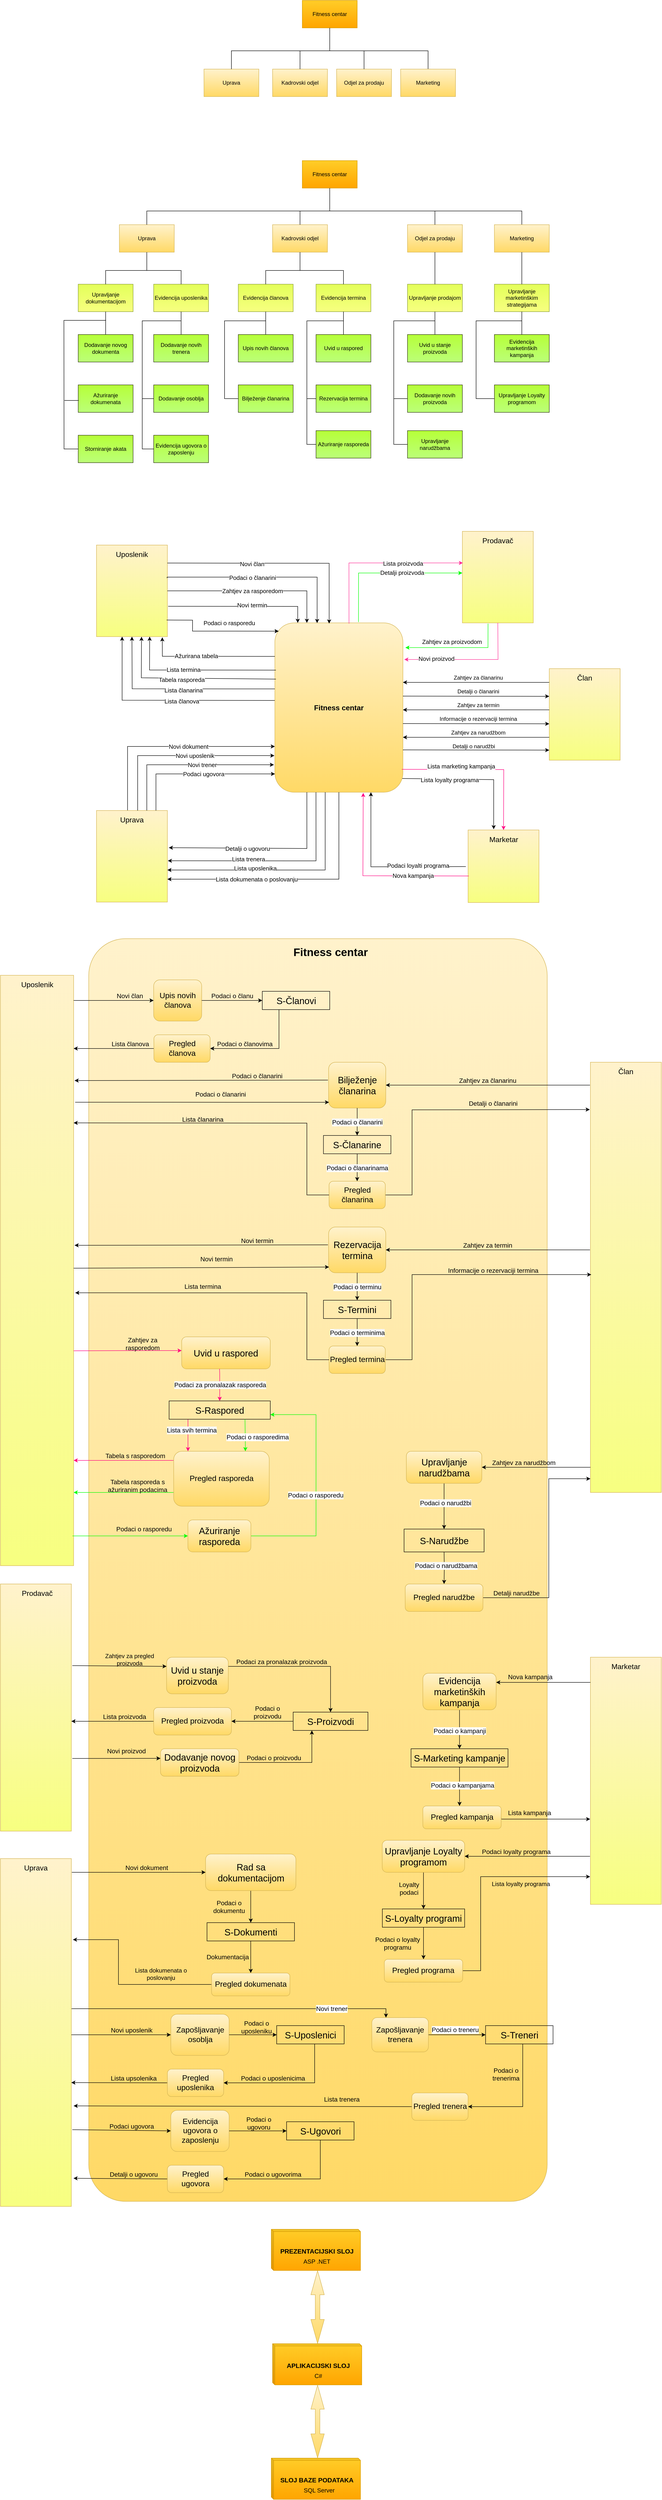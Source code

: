 <mxfile version="14.0.4" type="device"><diagram id="aeB5VKoe1sNVqKxG2hNC" name="Page-1"><mxGraphModel dx="3070" dy="897" grid="0" gridSize="10" guides="1" tooltips="1" connect="1" arrows="1" fold="1" page="0" pageScale="1" pageWidth="850" pageHeight="1100" math="0" shadow="0"><root><mxCell id="0"/><mxCell id="1" parent="0"/><mxCell id="Kiot4DFEWAcHFo5oXxkO-1" value="Fitness centar" style="rounded=0;whiteSpace=wrap;html=1;fillColor=#ffcd28;strokeColor=#d79b00;gradientColor=#ffa500;" parent="1" vertex="1"><mxGeometry x="-60" y="440" width="120" height="60" as="geometry"/></mxCell><mxCell id="Kiot4DFEWAcHFo5oXxkO-3" value="Kadrovski odjel" style="rounded=0;whiteSpace=wrap;html=1;gradientColor=#ffd966;fillColor=#fff2cc;strokeColor=#d6b656;" parent="1" vertex="1"><mxGeometry x="-125" y="580" width="120" height="60" as="geometry"/></mxCell><mxCell id="Kiot4DFEWAcHFo5oXxkO-4" value="Odjel za prodaju" style="rounded=0;whiteSpace=wrap;html=1;gradientColor=#ffd966;fillColor=#fff2cc;strokeColor=#d6b656;" parent="1" vertex="1"><mxGeometry x="170" y="580" width="120" height="60" as="geometry"/></mxCell><mxCell id="Kiot4DFEWAcHFo5oXxkO-9" value="" style="endArrow=none;html=1;rounded=0;entryX=0.5;entryY=1;entryDx=0;entryDy=0;exitX=0.5;exitY=0;exitDx=0;exitDy=0;" parent="1" source="Kiot4DFEWAcHFo5oXxkO-12" target="Kiot4DFEWAcHFo5oXxkO-1" edge="1"><mxGeometry width="50" height="50" relative="1" as="geometry"><mxPoint x="230" y="580" as="sourcePoint"/><mxPoint x="50" y="480" as="targetPoint"/><Array as="points"><mxPoint x="420" y="550"/><mxPoint x="330" y="550"/><mxPoint y="550"/></Array></mxGeometry></mxCell><mxCell id="Kiot4DFEWAcHFo5oXxkO-10" value="Uprava" style="rounded=0;whiteSpace=wrap;html=1;gradientColor=#ffd966;fillColor=#fff2cc;strokeColor=#d6b656;" parent="1" vertex="1"><mxGeometry x="-460" y="580" width="120" height="60" as="geometry"/></mxCell><mxCell id="Kiot4DFEWAcHFo5oXxkO-11" value="" style="endArrow=none;html=1;exitX=0.5;exitY=0;exitDx=0;exitDy=0;rounded=0;" parent="1" source="Kiot4DFEWAcHFo5oXxkO-10" edge="1"><mxGeometry width="50" height="50" relative="1" as="geometry"><mxPoint x="40" y="710" as="sourcePoint"/><mxPoint y="500" as="targetPoint"/><Array as="points"><mxPoint x="-400" y="550"/><mxPoint x="-150" y="550"/><mxPoint y="550"/></Array></mxGeometry></mxCell><mxCell id="Kiot4DFEWAcHFo5oXxkO-12" value="Marketing" style="rounded=0;whiteSpace=wrap;html=1;gradientColor=#ffd966;fillColor=#fff2cc;strokeColor=#d6b656;" parent="1" vertex="1"><mxGeometry x="360" y="580" width="120" height="60" as="geometry"/></mxCell><mxCell id="Kiot4DFEWAcHFo5oXxkO-14" value="Upravljanje dokumentacijom" style="rounded=0;whiteSpace=wrap;html=1;gradientDirection=south;gradientColor=#F7FF80;fillColor=#E3FF59;strokeColor=#8D9E37;" parent="1" vertex="1"><mxGeometry x="-550" y="710" width="120" height="60" as="geometry"/></mxCell><mxCell id="Kiot4DFEWAcHFo5oXxkO-15" value="Evidencija uposlenika" style="rounded=0;whiteSpace=wrap;html=1;gradientDirection=south;gradientColor=#F7FF80;fillColor=#E3FF59;strokeColor=#8D9E37;" parent="1" vertex="1"><mxGeometry x="-385" y="710" width="120" height="60" as="geometry"/></mxCell><mxCell id="Kiot4DFEWAcHFo5oXxkO-16" value="Evidencija članova" style="rounded=0;whiteSpace=wrap;html=1;gradientDirection=south;gradientColor=#F7FF80;fillColor=#E3FF59;strokeColor=#8D9E37;" parent="1" vertex="1"><mxGeometry x="-200" y="710" width="120" height="60" as="geometry"/></mxCell><mxCell id="Kiot4DFEWAcHFo5oXxkO-17" value="Upravljanje prodajom" style="rounded=0;whiteSpace=wrap;html=1;gradientDirection=south;gradientColor=#F7FF80;fillColor=#E3FF59;strokeColor=#8D9E37;" parent="1" vertex="1"><mxGeometry x="170" y="710" width="120" height="60" as="geometry"/></mxCell><mxCell id="Kiot4DFEWAcHFo5oXxkO-18" value="Upravljanje marketinškim strategijama" style="rounded=0;whiteSpace=wrap;html=1;gradientDirection=south;gradientColor=#F7FF80;fillColor=#E3FF59;strokeColor=#8D9E37;" parent="1" vertex="1"><mxGeometry x="360" y="710" width="120" height="60" as="geometry"/></mxCell><mxCell id="Kiot4DFEWAcHFo5oXxkO-19" value="Uvid u stanje proizvoda" style="rounded=0;whiteSpace=wrap;html=1;gradientDirection=south;strokeColor=#323814;fillColor=#B6FF38;gradientColor=#BBFF78;" parent="1" vertex="1"><mxGeometry x="170" y="820" width="120" height="60" as="geometry"/></mxCell><mxCell id="Kiot4DFEWAcHFo5oXxkO-21" value="Evidencija marketinških kampanja" style="rounded=0;whiteSpace=wrap;html=1;gradientDirection=south;fillColor=#B6FF38;gradientColor=#BBFF78;strokeColor=#323814;" parent="1" vertex="1"><mxGeometry x="360" y="820" width="120" height="60" as="geometry"/></mxCell><mxCell id="Kiot4DFEWAcHFo5oXxkO-22" value="Upravljanje Loyalty programom" style="rounded=0;whiteSpace=wrap;html=1;gradientDirection=south;fillColor=#B6FF38;gradientColor=#BBFF78;strokeColor=#323814;" parent="1" vertex="1"><mxGeometry x="360" y="930" width="120" height="60" as="geometry"/></mxCell><mxCell id="Kiot4DFEWAcHFo5oXxkO-23" value="Evidencija termina" style="rounded=0;whiteSpace=wrap;html=1;gradientDirection=south;fillColor=#E3FF59;strokeColor=#8D9E37;gradientColor=#F7FF80;" parent="1" vertex="1"><mxGeometry x="-30" y="710" width="120" height="60" as="geometry"/></mxCell><mxCell id="Kiot4DFEWAcHFo5oXxkO-24" value="" style="endArrow=none;html=1;entryX=0.5;entryY=1;entryDx=0;entryDy=0;exitX=0.5;exitY=0;exitDx=0;exitDy=0;rounded=0;" parent="1" source="Kiot4DFEWAcHFo5oXxkO-16" target="Kiot4DFEWAcHFo5oXxkO-3" edge="1"><mxGeometry width="50" height="50" relative="1" as="geometry"><mxPoint x="-105" y="740" as="sourcePoint"/><mxPoint x="-55" y="690" as="targetPoint"/><Array as="points"><mxPoint x="-140" y="680"/><mxPoint x="-65" y="680"/></Array></mxGeometry></mxCell><mxCell id="cIB1j8qqutSXrGyY-r88-1" value="" style="endArrow=none;html=1;exitX=0.5;exitY=0;exitDx=0;exitDy=0;" parent="1" source="Kiot4DFEWAcHFo5oXxkO-3" edge="1"><mxGeometry width="50" height="50" relative="1" as="geometry"><mxPoint x="-55" y="700" as="sourcePoint"/><mxPoint x="-65" y="550" as="targetPoint"/></mxGeometry></mxCell><mxCell id="cIB1j8qqutSXrGyY-r88-2" value="" style="endArrow=none;html=1;exitX=0.5;exitY=0;exitDx=0;exitDy=0;rounded=0;" parent="1" source="Kiot4DFEWAcHFo5oXxkO-4" edge="1"><mxGeometry width="50" height="50" relative="1" as="geometry"><mxPoint x="-55" y="600" as="sourcePoint"/><mxPoint x="75" y="550" as="targetPoint"/><Array as="points"><mxPoint x="230" y="550"/></Array></mxGeometry></mxCell><mxCell id="cIB1j8qqutSXrGyY-r88-3" value="Fitness centar" style="rounded=0;whiteSpace=wrap;html=1;fillColor=#ffcd28;strokeColor=#d79b00;gradientColor=#ffa500;" parent="1" vertex="1"><mxGeometry x="-60" y="90" width="120" height="60" as="geometry"/></mxCell><mxCell id="cIB1j8qqutSXrGyY-r88-4" value="Kadrovski odjel" style="rounded=0;whiteSpace=wrap;html=1;gradientColor=#ffd966;fillColor=#fff2cc;strokeColor=#d6b656;" parent="1" vertex="1"><mxGeometry x="-125" y="240" width="120" height="60" as="geometry"/></mxCell><mxCell id="cIB1j8qqutSXrGyY-r88-5" value="Odjel za prodaju" style="rounded=0;whiteSpace=wrap;html=1;gradientColor=#ffd966;fillColor=#fff2cc;strokeColor=#d6b656;" parent="1" vertex="1"><mxGeometry x="15" y="240" width="120" height="60" as="geometry"/></mxCell><mxCell id="cIB1j8qqutSXrGyY-r88-6" value="" style="endArrow=none;html=1;rounded=0;entryX=0.5;entryY=1;entryDx=0;entryDy=0;exitX=0.5;exitY=0;exitDx=0;exitDy=0;" parent="1" source="cIB1j8qqutSXrGyY-r88-9" target="cIB1j8qqutSXrGyY-r88-3" edge="1"><mxGeometry width="50" height="50" relative="1" as="geometry"><mxPoint x="230" y="230" as="sourcePoint"/><mxPoint x="50" y="130" as="targetPoint"/><Array as="points"><mxPoint x="215" y="200"/><mxPoint y="200"/></Array></mxGeometry></mxCell><mxCell id="cIB1j8qqutSXrGyY-r88-7" value="Uprava" style="rounded=0;whiteSpace=wrap;html=1;gradientColor=#ffd966;fillColor=#fff2cc;strokeColor=#d6b656;" parent="1" vertex="1"><mxGeometry x="-275" y="240" width="120" height="60" as="geometry"/></mxCell><mxCell id="cIB1j8qqutSXrGyY-r88-8" value="" style="endArrow=none;html=1;exitX=0.5;exitY=0;exitDx=0;exitDy=0;rounded=0;" parent="1" source="cIB1j8qqutSXrGyY-r88-7" edge="1"><mxGeometry width="50" height="50" relative="1" as="geometry"><mxPoint x="40" y="360" as="sourcePoint"/><mxPoint y="150" as="targetPoint"/><Array as="points"><mxPoint x="-215" y="200"/><mxPoint x="-150" y="200"/><mxPoint y="200"/></Array></mxGeometry></mxCell><mxCell id="cIB1j8qqutSXrGyY-r88-9" value="Marketing" style="rounded=0;whiteSpace=wrap;html=1;gradientColor=#ffd966;fillColor=#fff2cc;strokeColor=#d6b656;" parent="1" vertex="1"><mxGeometry x="155" y="240" width="120" height="60" as="geometry"/></mxCell><mxCell id="cIB1j8qqutSXrGyY-r88-10" value="" style="endArrow=none;html=1;exitX=0.5;exitY=0;exitDx=0;exitDy=0;" parent="1" source="cIB1j8qqutSXrGyY-r88-4" edge="1"><mxGeometry width="50" height="50" relative="1" as="geometry"><mxPoint x="-55" y="350" as="sourcePoint"/><mxPoint x="-65" y="200" as="targetPoint"/></mxGeometry></mxCell><mxCell id="cIB1j8qqutSXrGyY-r88-11" value="" style="endArrow=none;html=1;exitX=0.5;exitY=0;exitDx=0;exitDy=0;" parent="1" source="cIB1j8qqutSXrGyY-r88-5" edge="1"><mxGeometry width="50" height="50" relative="1" as="geometry"><mxPoint x="-55" y="250" as="sourcePoint"/><mxPoint x="75" y="200" as="targetPoint"/></mxGeometry></mxCell><mxCell id="cIB1j8qqutSXrGyY-r88-12" value="" style="endArrow=none;html=1;entryX=0.5;entryY=1;entryDx=0;entryDy=0;rounded=0;" parent="1" source="Kiot4DFEWAcHFo5oXxkO-14" target="Kiot4DFEWAcHFo5oXxkO-10" edge="1"><mxGeometry width="50" height="50" relative="1" as="geometry"><mxPoint x="-230" y="700" as="sourcePoint"/><mxPoint x="-230" y="660" as="targetPoint"/><Array as="points"><mxPoint x="-490" y="680"/><mxPoint x="-400" y="680"/></Array></mxGeometry></mxCell><mxCell id="cIB1j8qqutSXrGyY-r88-16" value="" style="endArrow=none;html=1;entryX=0.5;entryY=1;entryDx=0;entryDy=0;exitX=0.5;exitY=0;exitDx=0;exitDy=0;" parent="1" source="Kiot4DFEWAcHFo5oXxkO-19" target="Kiot4DFEWAcHFo5oXxkO-17" edge="1"><mxGeometry width="50" height="50" relative="1" as="geometry"><mxPoint x="230" y="810" as="sourcePoint"/><mxPoint x="100" y="890" as="targetPoint"/></mxGeometry></mxCell><mxCell id="cIB1j8qqutSXrGyY-r88-17" value="" style="endArrow=none;html=1;entryX=0.5;entryY=1;entryDx=0;entryDy=0;" parent="1" target="Kiot4DFEWAcHFo5oXxkO-18" edge="1"><mxGeometry width="50" height="50" relative="1" as="geometry"><mxPoint x="420" y="820" as="sourcePoint"/><mxPoint x="350" y="900" as="targetPoint"/></mxGeometry></mxCell><mxCell id="t1k0vs0sCD6eLUtM0XEh-1" value="" style="rounded=1;whiteSpace=wrap;html=1;fillColor=#fff2cc;strokeColor=#d6b656;gradientColor=#ffd966;" parent="1" vertex="1"><mxGeometry x="-120" y="1450" width="280" height="370" as="geometry"/></mxCell><mxCell id="t1k0vs0sCD6eLUtM0XEh-2" value="&lt;font size=&quot;1&quot;&gt;&lt;b style=&quot;font-size: 16px&quot;&gt;Fitness centar&lt;/b&gt;&lt;/font&gt;" style="text;html=1;strokeColor=none;fillColor=none;align=center;verticalAlign=middle;whiteSpace=wrap;rounded=0;" parent="1" vertex="1"><mxGeometry x="-40" y="1620" width="120" height="30" as="geometry"/></mxCell><mxCell id="G73FoR5OUtCtq_aTDQV2-39" style="edgeStyle=orthogonalEdgeStyle;rounded=0;orthogonalLoop=1;jettySize=auto;html=1;strokeColor=#000000;exitX=0.438;exitY=0.006;exitDx=0;exitDy=0;exitPerimeter=0;" parent="1" source="t1k0vs0sCD6eLUtM0XEh-8" target="t1k0vs0sCD6eLUtM0XEh-1" edge="1"><mxGeometry relative="1" as="geometry"><mxPoint x="-120" y="1740" as="targetPoint"/><Array as="points"><mxPoint x="-442" y="1720"/></Array></mxGeometry></mxCell><mxCell id="G73FoR5OUtCtq_aTDQV2-40" value="Novi dokument" style="edgeLabel;html=1;align=center;verticalAlign=middle;resizable=0;points=[];fontSize=13;" parent="G73FoR5OUtCtq_aTDQV2-39" vertex="1" connectable="0"><mxGeometry x="0.064" relative="1" as="geometry"><mxPoint x="27.07" as="offset"/></mxGeometry></mxCell><mxCell id="t1k0vs0sCD6eLUtM0XEh-8" value="" style="rounded=0;whiteSpace=wrap;html=1;fillColor=#fff2cc;strokeColor=#d6b656;gradientColor=#F7FF80;" parent="1" vertex="1"><mxGeometry x="-510" y="1860" width="155" height="200" as="geometry"/></mxCell><mxCell id="t1k0vs0sCD6eLUtM0XEh-9" value="&lt;font style=&quot;font-size: 16px&quot;&gt;Uprava&lt;/font&gt;" style="text;html=1;strokeColor=none;fillColor=none;align=center;verticalAlign=middle;whiteSpace=wrap;rounded=0;" parent="1" vertex="1"><mxGeometry x="-510" y="1860" width="155" height="40" as="geometry"/></mxCell><mxCell id="G73FoR5OUtCtq_aTDQV2-1" value="" style="endArrow=none;html=1;entryX=0.5;entryY=1;entryDx=0;entryDy=0;exitX=0.5;exitY=0;exitDx=0;exitDy=0;rounded=0;" parent="1" target="Kiot4DFEWAcHFo5oXxkO-10" edge="1"><mxGeometry width="50" height="50" relative="1" as="geometry"><mxPoint x="-325" y="710" as="sourcePoint"/><mxPoint x="-85" y="780" as="targetPoint"/><Array as="points"><mxPoint x="-325" y="680"/><mxPoint x="-400" y="680"/></Array></mxGeometry></mxCell><mxCell id="G73FoR5OUtCtq_aTDQV2-3" value="" style="endArrow=none;html=1;entryX=0.5;entryY=1;entryDx=0;entryDy=0;exitX=0.5;exitY=0;exitDx=0;exitDy=0;rounded=0;" parent="1" source="Kiot4DFEWAcHFo5oXxkO-23" target="Kiot4DFEWAcHFo5oXxkO-3" edge="1"><mxGeometry width="50" height="50" relative="1" as="geometry"><mxPoint x="-70" y="730" as="sourcePoint"/><mxPoint x="-20" y="680" as="targetPoint"/><Array as="points"><mxPoint x="30" y="680"/><mxPoint y="680"/><mxPoint x="-65" y="680"/></Array></mxGeometry></mxCell><mxCell id="G73FoR5OUtCtq_aTDQV2-6" value="" style="endArrow=none;html=1;entryX=0.5;entryY=1;entryDx=0;entryDy=0;" parent="1" source="Kiot4DFEWAcHFo5oXxkO-17" target="Kiot4DFEWAcHFo5oXxkO-4" edge="1"><mxGeometry width="50" height="50" relative="1" as="geometry"><mxPoint x="380" y="910" as="sourcePoint"/><mxPoint x="430" y="860" as="targetPoint"/></mxGeometry></mxCell><mxCell id="G73FoR5OUtCtq_aTDQV2-7" value="" style="endArrow=none;html=1;entryX=0.5;entryY=1;entryDx=0;entryDy=0;exitX=0.5;exitY=0;exitDx=0;exitDy=0;" parent="1" source="Kiot4DFEWAcHFo5oXxkO-18" target="Kiot4DFEWAcHFo5oXxkO-12" edge="1"><mxGeometry width="50" height="50" relative="1" as="geometry"><mxPoint x="380" y="910" as="sourcePoint"/><mxPoint x="430" y="860" as="targetPoint"/></mxGeometry></mxCell><mxCell id="G73FoR5OUtCtq_aTDQV2-9" value="Dodavanje novog dokumenta" style="rounded=0;whiteSpace=wrap;html=1;gradientDirection=south;fillColor=#B6FF38;gradientColor=#BBFF78;strokeColor=#323814;" parent="1" vertex="1"><mxGeometry x="-550" y="820" width="120" height="60" as="geometry"/></mxCell><mxCell id="G73FoR5OUtCtq_aTDQV2-10" value="Dodavanje novih trenera" style="rounded=0;whiteSpace=wrap;html=1;gradientDirection=south;fillColor=#B6FF38;gradientColor=#BBFF78;strokeColor=#323814;" parent="1" vertex="1"><mxGeometry x="-385" y="820" width="120" height="60" as="geometry"/></mxCell><mxCell id="G73FoR5OUtCtq_aTDQV2-11" value="Dodavanje osoblja" style="rounded=0;whiteSpace=wrap;html=1;gradientDirection=south;fillColor=#B6FF38;gradientColor=#BBFF78;strokeColor=#323814;" parent="1" vertex="1"><mxGeometry x="-385" y="930" width="120" height="60" as="geometry"/></mxCell><mxCell id="G73FoR5OUtCtq_aTDQV2-12" value="Evidencija ugovora o zaposlenju" style="rounded=0;whiteSpace=wrap;html=1;gradientDirection=south;fillColor=#B6FF38;gradientColor=#BBFF78;strokeColor=#323814;" parent="1" vertex="1"><mxGeometry x="-385" y="1040" width="120" height="60" as="geometry"/></mxCell><mxCell id="G73FoR5OUtCtq_aTDQV2-13" value="" style="endArrow=none;html=1;entryX=0.5;entryY=1;entryDx=0;entryDy=0;exitX=0.5;exitY=0;exitDx=0;exitDy=0;" parent="1" source="G73FoR5OUtCtq_aTDQV2-9" target="Kiot4DFEWAcHFo5oXxkO-14" edge="1"><mxGeometry width="50" height="50" relative="1" as="geometry"><mxPoint x="-480" y="850" as="sourcePoint"/><mxPoint x="-430" y="800" as="targetPoint"/></mxGeometry></mxCell><mxCell id="G73FoR5OUtCtq_aTDQV2-14" value="" style="endArrow=none;html=1;entryX=0.5;entryY=1;entryDx=0;entryDy=0;exitX=0.5;exitY=0;exitDx=0;exitDy=0;" parent="1" source="G73FoR5OUtCtq_aTDQV2-10" target="Kiot4DFEWAcHFo5oXxkO-15" edge="1"><mxGeometry width="50" height="50" relative="1" as="geometry"><mxPoint x="-450" y="830" as="sourcePoint"/><mxPoint x="-450" y="780" as="targetPoint"/></mxGeometry></mxCell><mxCell id="G73FoR5OUtCtq_aTDQV2-15" value="" style="endArrow=none;html=1;exitX=0;exitY=0.5;exitDx=0;exitDy=0;rounded=0;" parent="1" source="G73FoR5OUtCtq_aTDQV2-11" edge="1"><mxGeometry width="50" height="50" relative="1" as="geometry"><mxPoint x="-325" y="900" as="sourcePoint"/><mxPoint x="-325" y="790" as="targetPoint"/><Array as="points"><mxPoint x="-410" y="960"/><mxPoint x="-410" y="790"/></Array></mxGeometry></mxCell><mxCell id="G73FoR5OUtCtq_aTDQV2-17" value="" style="endArrow=none;html=1;entryX=0;entryY=0.5;entryDx=0;entryDy=0;rounded=0;" parent="1" target="G73FoR5OUtCtq_aTDQV2-12" edge="1"><mxGeometry width="50" height="50" relative="1" as="geometry"><mxPoint x="-325" y="790" as="sourcePoint"/><mxPoint x="-325" y="1030" as="targetPoint"/><Array as="points"><mxPoint x="-410" y="790"/><mxPoint x="-410" y="1070"/></Array></mxGeometry></mxCell><mxCell id="G73FoR5OUtCtq_aTDQV2-20" value="Upis novih članova" style="rounded=0;whiteSpace=wrap;html=1;gradientDirection=south;fillColor=#B6FF38;gradientColor=#BBFF78;strokeColor=#323814;" parent="1" vertex="1"><mxGeometry x="-200" y="820" width="120" height="60" as="geometry"/></mxCell><mxCell id="G73FoR5OUtCtq_aTDQV2-21" value="Bilježenje članarina" style="rounded=0;whiteSpace=wrap;html=1;gradientDirection=south;fillColor=#B6FF38;gradientColor=#BBFF78;strokeColor=#323814;" parent="1" vertex="1"><mxGeometry x="-200" y="930" width="120" height="60" as="geometry"/></mxCell><mxCell id="G73FoR5OUtCtq_aTDQV2-22" value="Uvid u raspored" style="rounded=0;whiteSpace=wrap;html=1;gradientDirection=south;fillColor=#B6FF38;gradientColor=#BBFF78;strokeColor=#323814;" parent="1" vertex="1"><mxGeometry x="-30" y="820" width="120" height="60" as="geometry"/></mxCell><mxCell id="G73FoR5OUtCtq_aTDQV2-23" value="Rezervacija termina" style="rounded=0;whiteSpace=wrap;html=1;gradientDirection=south;fillColor=#B6FF38;gradientColor=#BBFF78;strokeColor=#323814;" parent="1" vertex="1"><mxGeometry x="-30" y="930" width="120" height="60" as="geometry"/></mxCell><mxCell id="G73FoR5OUtCtq_aTDQV2-24" value="" style="endArrow=none;html=1;entryX=0.5;entryY=1;entryDx=0;entryDy=0;exitX=0.5;exitY=0;exitDx=0;exitDy=0;" parent="1" source="G73FoR5OUtCtq_aTDQV2-20" target="Kiot4DFEWAcHFo5oXxkO-16" edge="1"><mxGeometry width="50" height="50" relative="1" as="geometry"><mxPoint x="-315" y="830" as="sourcePoint"/><mxPoint x="-315" y="780" as="targetPoint"/></mxGeometry></mxCell><mxCell id="G73FoR5OUtCtq_aTDQV2-25" value="" style="endArrow=none;html=1;entryX=0.5;entryY=1;entryDx=0;entryDy=0;" parent="1" source="G73FoR5OUtCtq_aTDQV2-22" target="Kiot4DFEWAcHFo5oXxkO-23" edge="1"><mxGeometry width="50" height="50" relative="1" as="geometry"><mxPoint x="-305" y="840" as="sourcePoint"/><mxPoint x="-305" y="790" as="targetPoint"/></mxGeometry></mxCell><mxCell id="G73FoR5OUtCtq_aTDQV2-26" value="" style="endArrow=none;html=1;entryX=0;entryY=0.5;entryDx=0;entryDy=0;rounded=0;" parent="1" target="G73FoR5OUtCtq_aTDQV2-21" edge="1"><mxGeometry width="50" height="50" relative="1" as="geometry"><mxPoint x="-140" y="790" as="sourcePoint"/><mxPoint x="-375" y="1080" as="targetPoint"/><Array as="points"><mxPoint x="-230" y="790"/><mxPoint x="-230" y="960"/></Array></mxGeometry></mxCell><mxCell id="G73FoR5OUtCtq_aTDQV2-28" value="" style="endArrow=none;html=1;rounded=0;" parent="1" edge="1"><mxGeometry width="50" height="50" relative="1" as="geometry"><mxPoint x="30" y="790" as="sourcePoint"/><mxPoint x="-30" y="960" as="targetPoint"/><Array as="points"><mxPoint x="-50" y="790"/><mxPoint x="-50" y="920"/><mxPoint x="-50" y="960"/></Array></mxGeometry></mxCell><mxCell id="G73FoR5OUtCtq_aTDQV2-30" value="Dodavanje novih proizvoda" style="rounded=0;whiteSpace=wrap;html=1;gradientDirection=south;fillColor=#B6FF38;gradientColor=#BBFF78;strokeColor=#323814;" parent="1" vertex="1"><mxGeometry x="170" y="930" width="120" height="60" as="geometry"/></mxCell><mxCell id="G73FoR5OUtCtq_aTDQV2-34" value="" style="endArrow=none;html=1;rounded=0;entryX=0;entryY=0.5;entryDx=0;entryDy=0;" parent="1" target="G73FoR5OUtCtq_aTDQV2-30" edge="1"><mxGeometry width="50" height="50" relative="1" as="geometry"><mxPoint x="230" y="790" as="sourcePoint"/><mxPoint x="-20" y="970" as="targetPoint"/><Array as="points"><mxPoint x="140" y="790"/><mxPoint x="140" y="960"/></Array></mxGeometry></mxCell><mxCell id="G73FoR5OUtCtq_aTDQV2-35" value="" style="endArrow=none;html=1;rounded=0;entryX=0;entryY=0.5;entryDx=0;entryDy=0;" parent="1" target="Kiot4DFEWAcHFo5oXxkO-22" edge="1"><mxGeometry width="50" height="50" relative="1" as="geometry"><mxPoint x="420" y="790" as="sourcePoint"/><mxPoint x="180" y="970" as="targetPoint"/><Array as="points"><mxPoint x="320" y="790"/><mxPoint x="320" y="960"/></Array></mxGeometry></mxCell><mxCell id="G73FoR5OUtCtq_aTDQV2-49" value="" style="endArrow=classic;html=1;strokeColor=#000000;fontSize=13;exitX=0.393;exitY=1;exitDx=0;exitDy=0;exitPerimeter=0;rounded=0;entryX=1;entryY=0.65;entryDx=0;entryDy=0;entryPerimeter=0;" parent="1" source="t1k0vs0sCD6eLUtM0XEh-1" target="t1k0vs0sCD6eLUtM0XEh-8" edge="1"><mxGeometry width="50" height="50" relative="1" as="geometry"><mxPoint x="-70" y="1930" as="sourcePoint"/><mxPoint x="-355" y="2000" as="targetPoint"/><Array as="points"><mxPoint x="-10" y="1990"/></Array></mxGeometry></mxCell><mxCell id="G73FoR5OUtCtq_aTDQV2-51" value="Lista uposlenika" style="edgeLabel;html=1;align=center;verticalAlign=middle;resizable=0;points=[];fontSize=13;" parent="G73FoR5OUtCtq_aTDQV2-49" vertex="1" connectable="0"><mxGeometry x="0.252" y="-4" relative="1" as="geometry"><mxPoint x="-1" as="offset"/></mxGeometry></mxCell><mxCell id="G73FoR5OUtCtq_aTDQV2-52" value="" style="endArrow=classic;html=1;strokeColor=#000000;fontSize=13;rounded=0;" parent="1" edge="1"><mxGeometry width="50" height="50" relative="1" as="geometry"><mxPoint x="-420" y="1860" as="sourcePoint"/><mxPoint x="-121" y="1740" as="targetPoint"/><Array as="points"><mxPoint x="-420" y="1740"/></Array></mxGeometry></mxCell><mxCell id="G73FoR5OUtCtq_aTDQV2-53" value="Novi uposlenik" style="edgeLabel;html=1;align=center;verticalAlign=middle;resizable=0;points=[];fontSize=13;" parent="G73FoR5OUtCtq_aTDQV2-52" vertex="1" connectable="0"><mxGeometry x="0.163" relative="1" as="geometry"><mxPoint x="1" as="offset"/></mxGeometry></mxCell><mxCell id="G73FoR5OUtCtq_aTDQV2-54" value="" style="endArrow=classic;html=1;strokeColor=#000000;fontSize=13;exitX=0.321;exitY=1;exitDx=0;exitDy=0;exitPerimeter=0;entryX=1.006;entryY=0.549;entryDx=0;entryDy=0;rounded=0;entryPerimeter=0;" parent="1" source="t1k0vs0sCD6eLUtM0XEh-1" target="t1k0vs0sCD6eLUtM0XEh-8" edge="1"><mxGeometry width="50" height="50" relative="1" as="geometry"><mxPoint x="0.04" y="1830" as="sourcePoint"/><mxPoint x="-340.04" y="2000" as="targetPoint"/><Array as="points"><mxPoint x="-30" y="1970"/></Array></mxGeometry></mxCell><mxCell id="G73FoR5OUtCtq_aTDQV2-55" value="Lista trenera" style="edgeLabel;html=1;align=center;verticalAlign=middle;resizable=0;points=[];fontSize=13;" parent="G73FoR5OUtCtq_aTDQV2-54" vertex="1" connectable="0"><mxGeometry x="0.252" y="-4" relative="1" as="geometry"><mxPoint x="-1" as="offset"/></mxGeometry></mxCell><mxCell id="G73FoR5OUtCtq_aTDQV2-56" value="" style="endArrow=classic;html=1;strokeColor=#000000;fontSize=13;rounded=0;" parent="1" edge="1"><mxGeometry width="50" height="50" relative="1" as="geometry"><mxPoint x="-400" y="1860" as="sourcePoint"/><mxPoint x="-122" y="1760" as="targetPoint"/><Array as="points"><mxPoint x="-400" y="1760"/></Array></mxGeometry></mxCell><mxCell id="G73FoR5OUtCtq_aTDQV2-57" value="Novi trener" style="edgeLabel;html=1;align=center;verticalAlign=middle;resizable=0;points=[];fontSize=13;" parent="G73FoR5OUtCtq_aTDQV2-56" vertex="1" connectable="0"><mxGeometry x="0.163" relative="1" as="geometry"><mxPoint x="1" as="offset"/></mxGeometry></mxCell><mxCell id="G73FoR5OUtCtq_aTDQV2-58" value="" style="endArrow=classic;html=1;strokeColor=#000000;fontSize=13;entryX=0.001;entryY=0.892;entryDx=0;entryDy=0;entryPerimeter=0;rounded=0;" parent="1" target="t1k0vs0sCD6eLUtM0XEh-1" edge="1"><mxGeometry width="50" height="50" relative="1" as="geometry"><mxPoint x="-380" y="1860" as="sourcePoint"/><mxPoint x="-250" y="1880" as="targetPoint"/><Array as="points"><mxPoint x="-380" y="1780"/><mxPoint x="-240" y="1780"/></Array></mxGeometry></mxCell><mxCell id="G73FoR5OUtCtq_aTDQV2-64" value="Podaci ugovora" style="edgeLabel;html=1;align=center;verticalAlign=middle;resizable=0;points=[];fontSize=13;" parent="G73FoR5OUtCtq_aTDQV2-58" vertex="1" connectable="0"><mxGeometry x="0.121" y="1" relative="1" as="geometry"><mxPoint x="-7" y="1" as="offset"/></mxGeometry></mxCell><mxCell id="G73FoR5OUtCtq_aTDQV2-59" value="" style="endArrow=classic;html=1;strokeColor=#000000;fontSize=13;exitX=0.25;exitY=1;exitDx=0;exitDy=0;rounded=0;entryX=1.02;entryY=0.406;entryDx=0;entryDy=0;entryPerimeter=0;" parent="1" source="t1k0vs0sCD6eLUtM0XEh-1" target="t1k0vs0sCD6eLUtM0XEh-8" edge="1"><mxGeometry width="50" height="50" relative="1" as="geometry"><mxPoint x="-42.34" y="1815" as="sourcePoint"/><mxPoint x="-270" y="1890" as="targetPoint"/><Array as="points"><mxPoint x="-50" y="1943"/></Array></mxGeometry></mxCell><mxCell id="G73FoR5OUtCtq_aTDQV2-60" value="Detalji o ugovoru" style="edgeLabel;html=1;align=center;verticalAlign=middle;resizable=0;points=[];fontSize=13;" parent="G73FoR5OUtCtq_aTDQV2-59" vertex="1" connectable="0"><mxGeometry x="0.224" relative="1" as="geometry"><mxPoint x="7.14" y="0.81" as="offset"/></mxGeometry></mxCell><mxCell id="G73FoR5OUtCtq_aTDQV2-61" value="" style="endArrow=classic;html=1;strokeColor=#000000;fontSize=13;entryX=1;entryY=0.75;entryDx=0;entryDy=0;exitX=0.5;exitY=1;exitDx=0;exitDy=0;rounded=0;" parent="1" source="t1k0vs0sCD6eLUtM0XEh-1" target="t1k0vs0sCD6eLUtM0XEh-8" edge="1"><mxGeometry width="50" height="50" relative="1" as="geometry"><mxPoint x="-270" y="2070" as="sourcePoint"/><mxPoint x="-220" y="2020" as="targetPoint"/><Array as="points"><mxPoint x="20" y="2010"/></Array></mxGeometry></mxCell><mxCell id="G73FoR5OUtCtq_aTDQV2-62" value="Lista dokumenata o poslovanju" style="edgeLabel;html=1;align=center;verticalAlign=middle;resizable=0;points=[];fontSize=13;" parent="G73FoR5OUtCtq_aTDQV2-61" vertex="1" connectable="0"><mxGeometry x="0.257" y="5" relative="1" as="geometry"><mxPoint x="-15.71" y="-5" as="offset"/></mxGeometry></mxCell><mxCell id="G73FoR5OUtCtq_aTDQV2-65" value="" style="rounded=0;whiteSpace=wrap;html=1;fillColor=#fff2cc;strokeColor=#d6b656;gradientColor=#F7FF80;" parent="1" vertex="1"><mxGeometry x="-510" y="1280" width="155" height="200" as="geometry"/></mxCell><mxCell id="G73FoR5OUtCtq_aTDQV2-66" value="&lt;font style=&quot;font-size: 16px&quot;&gt;Uposlenik&lt;/font&gt;" style="text;html=1;strokeColor=none;fillColor=none;align=center;verticalAlign=middle;whiteSpace=wrap;rounded=0;" parent="1" vertex="1"><mxGeometry x="-510" y="1280" width="155" height="40" as="geometry"/></mxCell><mxCell id="G73FoR5OUtCtq_aTDQV2-67" style="edgeStyle=orthogonalEdgeStyle;rounded=0;orthogonalLoop=1;jettySize=auto;html=1;strokeColor=#000000;exitX=1;exitY=0.25;exitDx=0;exitDy=0;entryX=0.424;entryY=0.004;entryDx=0;entryDy=0;entryPerimeter=0;" parent="1" target="t1k0vs0sCD6eLUtM0XEh-1" edge="1"><mxGeometry relative="1" as="geometry"><mxPoint x="-355" y="1319.26" as="sourcePoint"/><mxPoint x="-0.16" y="1440.74" as="targetPoint"/><Array as="points"/></mxGeometry></mxCell><mxCell id="G73FoR5OUtCtq_aTDQV2-68" value="Novi član" style="edgeLabel;html=1;align=center;verticalAlign=middle;resizable=0;points=[];fontSize=13;" parent="G73FoR5OUtCtq_aTDQV2-67" vertex="1" connectable="0"><mxGeometry x="0.064" relative="1" as="geometry"><mxPoint x="-73.57" y="0.72" as="offset"/></mxGeometry></mxCell><mxCell id="G73FoR5OUtCtq_aTDQV2-69" style="edgeStyle=orthogonalEdgeStyle;rounded=0;orthogonalLoop=1;jettySize=auto;html=1;strokeColor=#000000;exitX=0.996;exitY=0.361;exitDx=0;exitDy=0;exitPerimeter=0;entryX=0.33;entryY=0.001;entryDx=0;entryDy=0;entryPerimeter=0;" parent="1" source="G73FoR5OUtCtq_aTDQV2-65" target="t1k0vs0sCD6eLUtM0XEh-1" edge="1"><mxGeometry relative="1" as="geometry"><mxPoint x="-300" y="1400" as="sourcePoint"/><mxPoint x="-30" y="1440" as="targetPoint"/><Array as="points"><mxPoint x="-356" y="1350"/><mxPoint x="-28" y="1350"/></Array></mxGeometry></mxCell><mxCell id="G73FoR5OUtCtq_aTDQV2-70" value="Podaci o članarini" style="edgeLabel;html=1;align=center;verticalAlign=middle;resizable=0;points=[];fontSize=13;" parent="G73FoR5OUtCtq_aTDQV2-69" vertex="1" connectable="0"><mxGeometry x="0.064" relative="1" as="geometry"><mxPoint x="-40.8" y="0.72" as="offset"/></mxGeometry></mxCell><mxCell id="G73FoR5OUtCtq_aTDQV2-71" value="" style="endArrow=classic;html=1;strokeColor=#000000;fontSize=13;exitX=1;exitY=0.5;exitDx=0;exitDy=0;rounded=0;entryX=0.25;entryY=0;entryDx=0;entryDy=0;" parent="1" source="G73FoR5OUtCtq_aTDQV2-65" target="t1k0vs0sCD6eLUtM0XEh-1" edge="1"><mxGeometry width="50" height="50" relative="1" as="geometry"><mxPoint x="-300" y="1430" as="sourcePoint"/><mxPoint x="-63" y="1450" as="targetPoint"/><Array as="points"><mxPoint x="-50" y="1380"/></Array></mxGeometry></mxCell><mxCell id="G73FoR5OUtCtq_aTDQV2-73" value="Zahtjev za rasporedom" style="edgeLabel;html=1;align=center;verticalAlign=middle;resizable=0;points=[];fontSize=13;" parent="G73FoR5OUtCtq_aTDQV2-71" vertex="1" connectable="0"><mxGeometry x="0.046" relative="1" as="geometry"><mxPoint x="-10.71" as="offset"/></mxGeometry></mxCell><mxCell id="G73FoR5OUtCtq_aTDQV2-74" value="" style="endArrow=classic;html=1;strokeColor=#000000;fontSize=13;exitX=1.011;exitY=0.669;exitDx=0;exitDy=0;exitPerimeter=0;rounded=0;" parent="1" source="G73FoR5OUtCtq_aTDQV2-65" edge="1"><mxGeometry width="50" height="50" relative="1" as="geometry"><mxPoint x="-250" y="1530" as="sourcePoint"/><mxPoint x="-70" y="1450" as="targetPoint"/><Array as="points"><mxPoint x="-70" y="1414"/></Array></mxGeometry></mxCell><mxCell id="G73FoR5OUtCtq_aTDQV2-75" value="Novi termin" style="edgeLabel;html=1;align=center;verticalAlign=middle;resizable=0;points=[];fontSize=13;" parent="G73FoR5OUtCtq_aTDQV2-74" vertex="1" connectable="0"><mxGeometry x="-0.026" y="3" relative="1" as="geometry"><mxPoint x="27.58" as="offset"/></mxGeometry></mxCell><mxCell id="G73FoR5OUtCtq_aTDQV2-76" value="" style="endArrow=classic;html=1;strokeColor=#000000;fontSize=13;exitX=-0.001;exitY=0.458;exitDx=0;exitDy=0;exitPerimeter=0;rounded=0;" parent="1" source="t1k0vs0sCD6eLUtM0XEh-1" edge="1"><mxGeometry width="50" height="50" relative="1" as="geometry"><mxPoint x="-420" y="1600" as="sourcePoint"/><mxPoint x="-454" y="1480" as="targetPoint"/><Array as="points"><mxPoint x="-454" y="1619"/></Array></mxGeometry></mxCell><mxCell id="G73FoR5OUtCtq_aTDQV2-80" value="Lista članova" style="edgeLabel;html=1;align=center;verticalAlign=middle;resizable=0;points=[];fontSize=13;" parent="G73FoR5OUtCtq_aTDQV2-76" vertex="1" connectable="0"><mxGeometry x="-0.14" y="2" relative="1" as="geometry"><mxPoint as="offset"/></mxGeometry></mxCell><mxCell id="G73FoR5OUtCtq_aTDQV2-77" value="" style="endArrow=classic;html=1;strokeColor=#000000;fontSize=13;entryX=0.5;entryY=1;entryDx=0;entryDy=0;exitX=-0.001;exitY=0.39;exitDx=0;exitDy=0;exitPerimeter=0;rounded=0;" parent="1" source="t1k0vs0sCD6eLUtM0XEh-1" target="G73FoR5OUtCtq_aTDQV2-65" edge="1"><mxGeometry width="50" height="50" relative="1" as="geometry"><mxPoint x="-390" y="1550" as="sourcePoint"/><mxPoint x="-340" y="1500" as="targetPoint"/><Array as="points"><mxPoint x="-432" y="1594"/></Array></mxGeometry></mxCell><mxCell id="G73FoR5OUtCtq_aTDQV2-81" value="Lista članarina" style="edgeLabel;html=1;align=center;verticalAlign=middle;resizable=0;points=[];fontSize=13;" parent="G73FoR5OUtCtq_aTDQV2-77" vertex="1" connectable="0"><mxGeometry x="0.015" y="3" relative="1" as="geometry"><mxPoint x="16" as="offset"/></mxGeometry></mxCell><mxCell id="G73FoR5OUtCtq_aTDQV2-78" value="" style="endArrow=classic;html=1;strokeColor=#000000;fontSize=13;entryX=0.635;entryY=1.001;entryDx=0;entryDy=0;entryPerimeter=0;exitX=0.008;exitY=0.332;exitDx=0;exitDy=0;exitPerimeter=0;rounded=0;" parent="1" source="t1k0vs0sCD6eLUtM0XEh-1" target="G73FoR5OUtCtq_aTDQV2-65" edge="1"><mxGeometry width="50" height="50" relative="1" as="geometry"><mxPoint x="-360" y="1590" as="sourcePoint"/><mxPoint x="-310" y="1540" as="targetPoint"/><Array as="points"><mxPoint x="-412" y="1570"/></Array></mxGeometry></mxCell><mxCell id="G73FoR5OUtCtq_aTDQV2-82" value="Tabela rasporeda" style="edgeLabel;html=1;align=center;verticalAlign=middle;resizable=0;points=[];fontSize=13;" parent="G73FoR5OUtCtq_aTDQV2-78" vertex="1" connectable="0"><mxGeometry x="0.072" y="3" relative="1" as="geometry"><mxPoint as="offset"/></mxGeometry></mxCell><mxCell id="G73FoR5OUtCtq_aTDQV2-79" value="" style="endArrow=classic;html=1;strokeColor=#000000;fontSize=13;exitX=0.008;exitY=0.279;exitDx=0;exitDy=0;exitPerimeter=0;entryX=0.75;entryY=1;entryDx=0;entryDy=0;rounded=0;" parent="1" source="t1k0vs0sCD6eLUtM0XEh-1" target="G73FoR5OUtCtq_aTDQV2-65" edge="1"><mxGeometry width="50" height="50" relative="1" as="geometry"><mxPoint x="-320" y="1560" as="sourcePoint"/><mxPoint x="-350" y="1500" as="targetPoint"/><Array as="points"><mxPoint x="-394" y="1553"/></Array></mxGeometry></mxCell><mxCell id="G73FoR5OUtCtq_aTDQV2-83" value="Lista termina" style="edgeLabel;html=1;align=center;verticalAlign=middle;resizable=0;points=[];fontSize=13;" parent="G73FoR5OUtCtq_aTDQV2-79" vertex="1" connectable="0"><mxGeometry x="-0.018" y="-1" relative="1" as="geometry"><mxPoint x="-30.81" as="offset"/></mxGeometry></mxCell><mxCell id="G73FoR5OUtCtq_aTDQV2-84" value="" style="rounded=0;whiteSpace=wrap;html=1;fillColor=#fff2cc;strokeColor=#d6b656;gradientColor=#F7FF80;" parent="1" vertex="1"><mxGeometry x="290" y="1250" width="155" height="200" as="geometry"/></mxCell><mxCell id="G73FoR5OUtCtq_aTDQV2-85" value="&lt;font style=&quot;font-size: 16px&quot;&gt;Prodavač&lt;/font&gt;" style="text;html=1;strokeColor=none;fillColor=none;align=center;verticalAlign=middle;whiteSpace=wrap;rounded=0;" parent="1" vertex="1"><mxGeometry x="290" y="1250" width="155" height="40" as="geometry"/></mxCell><mxCell id="G73FoR5OUtCtq_aTDQV2-86" value="" style="endArrow=classic;html=1;fontSize=13;exitX=0.5;exitY=1;exitDx=0;exitDy=0;rounded=0;strokeColor=#FF3399;" parent="1" source="G73FoR5OUtCtq_aTDQV2-84" edge="1"><mxGeometry width="50" height="50" relative="1" as="geometry"><mxPoint x="180" y="1310" as="sourcePoint"/><mxPoint x="163" y="1530" as="targetPoint"/><Array as="points"><mxPoint x="368" y="1530"/></Array></mxGeometry></mxCell><mxCell id="G73FoR5OUtCtq_aTDQV2-93" value="Novi proizvod" style="edgeLabel;html=1;align=center;verticalAlign=middle;resizable=0;points=[];fontSize=13;" parent="G73FoR5OUtCtq_aTDQV2-86" vertex="1" connectable="0"><mxGeometry x="-0.181" y="-43" relative="1" as="geometry"><mxPoint x="-98.56" y="41" as="offset"/></mxGeometry></mxCell><mxCell id="G73FoR5OUtCtq_aTDQV2-87" value="" style="endArrow=classic;html=1;fontSize=13;entryX=1.019;entryY=0.146;entryDx=0;entryDy=0;entryPerimeter=0;rounded=0;exitX=0.362;exitY=1.008;exitDx=0;exitDy=0;exitPerimeter=0;strokeColor=#00FF00;" parent="1" source="G73FoR5OUtCtq_aTDQV2-84" target="t1k0vs0sCD6eLUtM0XEh-1" edge="1"><mxGeometry width="50" height="50" relative="1" as="geometry"><mxPoint x="340" y="1450" as="sourcePoint"/><mxPoint x="270" y="1530" as="targetPoint"/><Array as="points"><mxPoint x="346" y="1504"/></Array></mxGeometry></mxCell><mxCell id="G73FoR5OUtCtq_aTDQV2-92" value="Zahtjev za proizvodom" style="edgeLabel;html=1;align=center;verticalAlign=middle;resizable=0;points=[];fontSize=13;" parent="G73FoR5OUtCtq_aTDQV2-87" vertex="1" connectable="0"><mxGeometry x="0.27" y="-5" relative="1" as="geometry"><mxPoint x="15.93" y="-8.01" as="offset"/></mxGeometry></mxCell><mxCell id="G73FoR5OUtCtq_aTDQV2-88" value="" style="endArrow=classic;html=1;fontSize=13;exitX=0.579;exitY=0.004;exitDx=0;exitDy=0;exitPerimeter=0;entryX=0.008;entryY=0.345;entryDx=0;entryDy=0;entryPerimeter=0;rounded=0;strokeColor=#FF3399;" parent="1" source="t1k0vs0sCD6eLUtM0XEh-1" target="G73FoR5OUtCtq_aTDQV2-84" edge="1"><mxGeometry width="50" height="50" relative="1" as="geometry"><mxPoint x="100" y="1440" as="sourcePoint"/><mxPoint x="150" y="1390" as="targetPoint"/><Array as="points"><mxPoint x="42" y="1319"/></Array></mxGeometry></mxCell><mxCell id="G73FoR5OUtCtq_aTDQV2-90" value="Lista proizvoda" style="edgeLabel;html=1;align=center;verticalAlign=middle;resizable=0;points=[];fontSize=13;" parent="G73FoR5OUtCtq_aTDQV2-88" vertex="1" connectable="0"><mxGeometry x="0.511" y="-3" relative="1" as="geometry"><mxPoint x="-38.09" y="-2" as="offset"/></mxGeometry></mxCell><mxCell id="G73FoR5OUtCtq_aTDQV2-89" value="" style="endArrow=classic;html=1;fontSize=13;exitX=0.653;exitY=-0.005;exitDx=0;exitDy=0;exitPerimeter=0;rounded=0;strokeColor=#00FF00;" parent="1" source="t1k0vs0sCD6eLUtM0XEh-1" edge="1"><mxGeometry width="50" height="50" relative="1" as="geometry"><mxPoint x="100" y="1420" as="sourcePoint"/><mxPoint x="290" y="1341" as="targetPoint"/><Array as="points"><mxPoint x="63" y="1341"/></Array></mxGeometry></mxCell><mxCell id="G73FoR5OUtCtq_aTDQV2-91" value="Detalji proizvoda" style="edgeLabel;html=1;align=center;verticalAlign=middle;resizable=0;points=[];fontSize=13;" parent="G73FoR5OUtCtq_aTDQV2-89" vertex="1" connectable="0"><mxGeometry x="0.201" y="1" relative="1" as="geometry"><mxPoint x="1" as="offset"/></mxGeometry></mxCell><mxCell id="G73FoR5OUtCtq_aTDQV2-94" value="" style="rounded=0;whiteSpace=wrap;html=1;fillColor=#fff2cc;strokeColor=#d6b656;gradientColor=#F7FF80;" parent="1" vertex="1"><mxGeometry x="302.5" y="1902.5" width="155" height="158.5" as="geometry"/></mxCell><mxCell id="G73FoR5OUtCtq_aTDQV2-95" value="&lt;font style=&quot;font-size: 16px&quot;&gt;Marketar&lt;/font&gt;" style="text;html=1;strokeColor=none;fillColor=none;align=center;verticalAlign=middle;whiteSpace=wrap;rounded=0;" parent="1" vertex="1"><mxGeometry x="302.5" y="1902.5" width="155" height="40" as="geometry"/></mxCell><mxCell id="G73FoR5OUtCtq_aTDQV2-96" value="" style="endArrow=classic;html=1;fontSize=13;exitX=1;exitY=0.75;exitDx=0;exitDy=0;entryX=0.5;entryY=0;entryDx=0;entryDy=0;rounded=0;strokeColor=#FF0080;" parent="1" target="G73FoR5OUtCtq_aTDQV2-95" edge="1"><mxGeometry width="50" height="50" relative="1" as="geometry"><mxPoint x="157.5" y="1770" as="sourcePoint"/><mxPoint x="267.5" y="1712.5" as="targetPoint"/><Array as="points"><mxPoint x="380.5" y="1770.5"/></Array></mxGeometry></mxCell><mxCell id="G73FoR5OUtCtq_aTDQV2-100" value="Lista marketing kampanja" style="edgeLabel;html=1;align=center;verticalAlign=middle;resizable=0;points=[];fontSize=13;" parent="G73FoR5OUtCtq_aTDQV2-96" vertex="1" connectable="0"><mxGeometry x="0.042" y="-1" relative="1" as="geometry"><mxPoint x="-55.71" y="-8.92" as="offset"/></mxGeometry></mxCell><mxCell id="G73FoR5OUtCtq_aTDQV2-97" value="" style="endArrow=classic;html=1;strokeColor=#000000;fontSize=13;exitX=1.004;exitY=0.804;exitDx=0;exitDy=0;exitPerimeter=0;entryX=0.361;entryY=-0.039;entryDx=0;entryDy=0;entryPerimeter=0;rounded=0;" parent="1" target="G73FoR5OUtCtq_aTDQV2-95" edge="1"><mxGeometry width="50" height="50" relative="1" as="geometry"><mxPoint x="158.62" y="1789.98" as="sourcePoint"/><mxPoint x="297.5" y="1802.5" as="targetPoint"/><Array as="points"><mxPoint x="358.5" y="1792.5"/></Array></mxGeometry></mxCell><mxCell id="G73FoR5OUtCtq_aTDQV2-102" value="Lista loyalty programa" style="edgeLabel;html=1;align=center;verticalAlign=middle;resizable=0;points=[];fontSize=13;" parent="G73FoR5OUtCtq_aTDQV2-97" vertex="1" connectable="0"><mxGeometry x="-0.168" y="-4" relative="1" as="geometry"><mxPoint x="-25.14" y="-3.1" as="offset"/></mxGeometry></mxCell><mxCell id="G73FoR5OUtCtq_aTDQV2-98" value="" style="endArrow=classic;html=1;fontSize=13;entryX=0.69;entryY=1.004;entryDx=0;entryDy=0;entryPerimeter=0;rounded=0;strokeColor=#FF0080;" parent="1" target="t1k0vs0sCD6eLUtM0XEh-1" edge="1"><mxGeometry width="50" height="50" relative="1" as="geometry"><mxPoint x="304" y="2003" as="sourcePoint"/><mxPoint x="72.66" y="1864.35" as="targetPoint"/><Array as="points"><mxPoint x="72.5" y="2002.5"/></Array></mxGeometry></mxCell><mxCell id="G73FoR5OUtCtq_aTDQV2-101" value="Nova kampanja" style="edgeLabel;html=1;align=center;verticalAlign=middle;resizable=0;points=[];fontSize=13;" parent="G73FoR5OUtCtq_aTDQV2-98" vertex="1" connectable="0"><mxGeometry x="-0.17" y="-1" relative="1" as="geometry"><mxPoint x="48.37" as="offset"/></mxGeometry></mxCell><mxCell id="G73FoR5OUtCtq_aTDQV2-99" value="" style="endArrow=classic;html=1;strokeColor=#000000;fontSize=13;rounded=0;" parent="1" edge="1"><mxGeometry width="50" height="50" relative="1" as="geometry"><mxPoint x="297.5" y="1982.5" as="sourcePoint"/><mxPoint x="90" y="1820" as="targetPoint"/><Array as="points"><mxPoint x="90" y="1983"/></Array></mxGeometry></mxCell><mxCell id="G73FoR5OUtCtq_aTDQV2-103" value="Podaci loyalti programa" style="edgeLabel;html=1;align=center;verticalAlign=middle;resizable=0;points=[];fontSize=13;" parent="G73FoR5OUtCtq_aTDQV2-99" vertex="1" connectable="0"><mxGeometry x="-0.061" y="-5" relative="1" as="geometry"><mxPoint x="68.84" y="2.08" as="offset"/></mxGeometry></mxCell><mxCell id="Q7SMImOIbjDN3dI4pcNA-1" value="&amp;nbsp;" style="rounded=1;whiteSpace=wrap;html=1;fillColor=#fff2cc;strokeColor=#d6b656;gradientColor=#ffd966;arcSize=8;" parent="1" vertex="1"><mxGeometry x="-527" y="2140" width="1002.5" height="2759" as="geometry"/></mxCell><mxCell id="Q7SMImOIbjDN3dI4pcNA-3" value="&lt;font style=&quot;font-size: 24px&quot;&gt;&lt;b&gt;Fitness centar&lt;/b&gt;&lt;/font&gt;" style="text;html=1;strokeColor=none;fillColor=none;align=center;verticalAlign=middle;whiteSpace=wrap;rounded=0;" parent="1" vertex="1"><mxGeometry x="-83.25" y="2150" width="170" height="40" as="geometry"/></mxCell><mxCell id="80b_07BNOAMsOlb2qeKZ-69" style="edgeStyle=orthogonalEdgeStyle;rounded=0;orthogonalLoop=1;jettySize=auto;html=1;entryX=0.007;entryY=0.14;entryDx=0;entryDy=0;startArrow=classic;startFill=1;endArrow=none;endFill=0;entryPerimeter=0;strokeColor=#FF0080;" parent="1" target="80b_07BNOAMsOlb2qeKZ-64" edge="1"><mxGeometry relative="1" as="geometry"><mxPoint x="-560.0" y="3280.0" as="sourcePoint"/><Array as="points"><mxPoint x="-340" y="3280"/></Array></mxGeometry></mxCell><mxCell id="80b_07BNOAMsOlb2qeKZ-80" style="edgeStyle=orthogonalEdgeStyle;rounded=0;orthogonalLoop=1;jettySize=auto;html=1;startArrow=classic;startFill=1;endArrow=none;endFill=0;entryX=0;entryY=0.75;entryDx=0;entryDy=0;strokeColor=#00FF00;" parent="1" source="IUIciBR_dKLVBcaxTfK9-2" target="80b_07BNOAMsOlb2qeKZ-64" edge="1"><mxGeometry relative="1" as="geometry"><mxPoint x="-500" y="3484" as="sourcePoint"/><mxPoint x="-266" y="3620" as="targetPoint"/><Array as="points"><mxPoint x="-390" y="3350"/><mxPoint x="-390" y="3350"/></Array></mxGeometry></mxCell><mxCell id="IUIciBR_dKLVBcaxTfK9-2" value="" style="rounded=0;whiteSpace=wrap;html=1;fillColor=#fff2cc;strokeColor=#d6b656;gradientColor=#F7FF80;" parent="1" vertex="1"><mxGeometry x="-720" y="2220" width="160" height="1290" as="geometry"/></mxCell><mxCell id="IUIciBR_dKLVBcaxTfK9-3" value="&lt;font style=&quot;font-size: 16px&quot;&gt;Uposlenik&lt;/font&gt;" style="text;html=1;strokeColor=none;fillColor=none;align=center;verticalAlign=middle;whiteSpace=wrap;rounded=0;" parent="1" vertex="1"><mxGeometry x="-717.5" y="2220" width="155" height="40" as="geometry"/></mxCell><mxCell id="mmM7w9IZ_EXuuhUupM3j-13" style="edgeStyle=orthogonalEdgeStyle;rounded=0;orthogonalLoop=1;jettySize=auto;html=1;entryX=0.25;entryY=0;entryDx=0;entryDy=0;" parent="1" source="IUIciBR_dKLVBcaxTfK9-4" target="mmM7w9IZ_EXuuhUupM3j-12" edge="1"><mxGeometry relative="1" as="geometry"><Array as="points"><mxPoint x="123" y="4478"/></Array></mxGeometry></mxCell><mxCell id="mmM7w9IZ_EXuuhUupM3j-14" value="Novi trener" style="edgeLabel;html=1;align=center;verticalAlign=middle;resizable=0;points=[];fontSize=14;" parent="mmM7w9IZ_EXuuhUupM3j-13" vertex="1" connectable="0"><mxGeometry x="0.605" relative="1" as="geometry"><mxPoint x="1" as="offset"/></mxGeometry></mxCell><mxCell id="IUIciBR_dKLVBcaxTfK9-4" value="" style="rounded=0;whiteSpace=wrap;html=1;fillColor=#fff2cc;strokeColor=#d6b656;gradientColor=#F7FF80;" parent="1" vertex="1"><mxGeometry x="-720" y="4150" width="155" height="760" as="geometry"/></mxCell><mxCell id="IUIciBR_dKLVBcaxTfK9-5" value="&lt;font style=&quot;font-size: 16px&quot;&gt;Uprava&lt;/font&gt;" style="text;html=1;strokeColor=none;fillColor=none;align=center;verticalAlign=middle;whiteSpace=wrap;rounded=0;" parent="1" vertex="1"><mxGeometry x="-720" y="4150" width="155" height="40" as="geometry"/></mxCell><mxCell id="IUIciBR_dKLVBcaxTfK9-6" value="" style="rounded=0;whiteSpace=wrap;html=1;fillColor=#fff2cc;strokeColor=#d6b656;gradientColor=#F7FF80;" parent="1" vertex="1"><mxGeometry x="-720" y="3550" width="155" height="540" as="geometry"/></mxCell><mxCell id="IUIciBR_dKLVBcaxTfK9-7" value="&lt;font style=&quot;font-size: 16px&quot;&gt;Prodavač&lt;/font&gt;" style="text;html=1;strokeColor=none;fillColor=none;align=center;verticalAlign=middle;whiteSpace=wrap;rounded=0;" parent="1" vertex="1"><mxGeometry x="-717.5" y="3550" width="155" height="40" as="geometry"/></mxCell><mxCell id="IUIciBR_dKLVBcaxTfK9-8" value="" style="rounded=0;whiteSpace=wrap;html=1;fillColor=#fff2cc;strokeColor=#d6b656;gradientColor=#F7FF80;" parent="1" vertex="1"><mxGeometry x="570" y="3710" width="155" height="540" as="geometry"/></mxCell><mxCell id="IUIciBR_dKLVBcaxTfK9-9" value="&lt;font style=&quot;font-size: 16px&quot;&gt;Marketar&lt;/font&gt;" style="text;html=1;strokeColor=none;fillColor=none;align=center;verticalAlign=middle;whiteSpace=wrap;rounded=0;" parent="1" vertex="1"><mxGeometry x="570" y="3710" width="155" height="40" as="geometry"/></mxCell><mxCell id="IUIciBR_dKLVBcaxTfK9-11" value="" style="rounded=0;whiteSpace=wrap;html=1;fillColor=#fff2cc;strokeColor=#d6b656;gradientColor=#F7FF80;" parent="1" vertex="1"><mxGeometry x="480" y="1550" width="155" height="200" as="geometry"/></mxCell><mxCell id="IUIciBR_dKLVBcaxTfK9-12" value="&lt;font style=&quot;font-size: 16px&quot;&gt;Član&lt;/font&gt;" style="text;html=1;strokeColor=none;fillColor=none;align=center;verticalAlign=middle;whiteSpace=wrap;rounded=0;" parent="1" vertex="1"><mxGeometry x="480" y="1550" width="155" height="40" as="geometry"/></mxCell><mxCell id="IUIciBR_dKLVBcaxTfK9-13" value="" style="endArrow=classic;html=1;exitX=0;exitY=0.75;exitDx=0;exitDy=0;" parent="1" source="IUIciBR_dKLVBcaxTfK9-12" edge="1"><mxGeometry width="50" height="50" relative="1" as="geometry"><mxPoint x="190" y="1650" as="sourcePoint"/><mxPoint x="160" y="1580" as="targetPoint"/></mxGeometry></mxCell><mxCell id="IUIciBR_dKLVBcaxTfK9-14" value="" style="endArrow=classic;html=1;exitX=0;exitY=0.75;exitDx=0;exitDy=0;" parent="1" edge="1"><mxGeometry width="50" height="50" relative="1" as="geometry"><mxPoint x="480" y="1640" as="sourcePoint"/><mxPoint x="160" y="1640" as="targetPoint"/></mxGeometry></mxCell><mxCell id="IUIciBR_dKLVBcaxTfK9-15" value="" style="endArrow=classic;html=1;exitX=0;exitY=0.75;exitDx=0;exitDy=0;" parent="1" edge="1"><mxGeometry width="50" height="50" relative="1" as="geometry"><mxPoint x="480" y="1700" as="sourcePoint"/><mxPoint x="160" y="1700" as="targetPoint"/></mxGeometry></mxCell><mxCell id="IUIciBR_dKLVBcaxTfK9-16" value="" style="endArrow=classic;html=1;exitX=1;exitY=0.75;exitDx=0;exitDy=0;" parent="1" source="t1k0vs0sCD6eLUtM0XEh-1" edge="1"><mxGeometry width="50" height="50" relative="1" as="geometry"><mxPoint x="490" y="1710" as="sourcePoint"/><mxPoint x="480" y="1728" as="targetPoint"/></mxGeometry></mxCell><mxCell id="IUIciBR_dKLVBcaxTfK9-17" value="" style="endArrow=classic;html=1;exitX=1;exitY=0.75;exitDx=0;exitDy=0;" parent="1" edge="1"><mxGeometry width="50" height="50" relative="1" as="geometry"><mxPoint x="160" y="1670" as="sourcePoint"/><mxPoint x="480" y="1670.5" as="targetPoint"/></mxGeometry></mxCell><mxCell id="IUIciBR_dKLVBcaxTfK9-18" value="" style="endArrow=classic;html=1;exitX=1;exitY=0.75;exitDx=0;exitDy=0;" parent="1" edge="1"><mxGeometry width="50" height="50" relative="1" as="geometry"><mxPoint x="160" y="1610" as="sourcePoint"/><mxPoint x="480" y="1610.5" as="targetPoint"/></mxGeometry></mxCell><mxCell id="IUIciBR_dKLVBcaxTfK9-20" value="Zahtjev za članarinu" style="text;html=1;strokeColor=none;fillColor=none;align=center;verticalAlign=middle;whiteSpace=wrap;rounded=0;" parent="1" vertex="1"><mxGeometry x="250" y="1560" width="150" height="20" as="geometry"/></mxCell><mxCell id="IUIciBR_dKLVBcaxTfK9-21" value="Detalji o članarini" style="text;html=1;strokeColor=none;fillColor=none;align=center;verticalAlign=middle;whiteSpace=wrap;rounded=0;" parent="1" vertex="1"><mxGeometry x="250" y="1590" width="150" height="20" as="geometry"/></mxCell><mxCell id="IUIciBR_dKLVBcaxTfK9-23" value="Zahtjev za termin&lt;span style=&quot;color: rgba(0 , 0 , 0 , 0) ; font-family: monospace ; font-size: 0px&quot;&gt;%3CmxGraphModel%3E%3Croot%3E%3CmxCell%20id%3D%220%22%2F%3E%3CmxCell%20id%3D%221%22%20parent%3D%220%22%2F%3E%3CmxCell%20id%3D%222%22%20value%3D%22Zahtjev%20za%20%C4%8Dlanarinu%22%20style%3D%22text%3Bhtml%3D1%3BstrokeColor%3Dnone%3BfillColor%3Dnone%3Balign%3Dcenter%3BverticalAlign%3Dmiddle%3BwhiteSpace%3Dwrap%3Brounded%3D0%3B%22%20vertex%3D%221%22%20parent%3D%221%22%3E%3CmxGeometry%20x%3D%22250%22%20y%3D%221560%22%20width%3D%22150%22%20height%3D%2220%22%20as%3D%22geometry%22%2F%3E%3C%2FmxCell%3E%3C%2Froot%3E%3C%2FmxGraphModel%3E&lt;/span&gt;" style="text;html=1;strokeColor=none;fillColor=none;align=center;verticalAlign=middle;whiteSpace=wrap;rounded=0;" parent="1" vertex="1"><mxGeometry x="250" y="1620" width="150" height="20" as="geometry"/></mxCell><mxCell id="IUIciBR_dKLVBcaxTfK9-25" value="Informacije o rezervaciji termina" style="text;html=1;strokeColor=none;fillColor=none;align=center;verticalAlign=middle;whiteSpace=wrap;rounded=0;" parent="1" vertex="1"><mxGeometry x="230" y="1650" width="190" height="20" as="geometry"/></mxCell><mxCell id="IUIciBR_dKLVBcaxTfK9-26" value="Zahtjev za narudžbom" style="text;html=1;strokeColor=none;fillColor=none;align=center;verticalAlign=middle;whiteSpace=wrap;rounded=0;" parent="1" vertex="1"><mxGeometry x="230" y="1680" width="190" height="20" as="geometry"/></mxCell><mxCell id="IUIciBR_dKLVBcaxTfK9-27" value="Detalji o narudžbi" style="text;html=1;strokeColor=none;fillColor=none;align=center;verticalAlign=middle;whiteSpace=wrap;rounded=0;" parent="1" vertex="1"><mxGeometry x="220" y="1710" width="190" height="20" as="geometry"/></mxCell><mxCell id="IUIciBR_dKLVBcaxTfK9-28" value="" style="rounded=0;whiteSpace=wrap;html=1;fillColor=#fff2cc;strokeColor=#d6b656;gradientColor=#F7FF80;" parent="1" vertex="1"><mxGeometry x="570" y="2410" width="155" height="940" as="geometry"/></mxCell><mxCell id="IUIciBR_dKLVBcaxTfK9-29" value="&lt;font style=&quot;font-size: 16px&quot;&gt;Član&lt;/font&gt;" style="text;html=1;strokeColor=none;fillColor=none;align=center;verticalAlign=middle;whiteSpace=wrap;rounded=0;" parent="1" vertex="1"><mxGeometry x="570" y="2410" width="155" height="40" as="geometry"/></mxCell><mxCell id="IUIciBR_dKLVBcaxTfK9-32" value="&lt;font style=&quot;font-size: 17px&quot;&gt;Upis novih članova&lt;/font&gt;" style="rounded=1;whiteSpace=wrap;html=1;fillColor=#fff2cc;strokeColor=#d6b656;gradientColor=#ffd966;" parent="1" vertex="1"><mxGeometry x="-385" y="2230" width="105" height="90" as="geometry"/></mxCell><mxCell id="IUIciBR_dKLVBcaxTfK9-34" value="" style="endArrow=classic;html=1;rounded=0;entryX=0;entryY=0.5;entryDx=0;entryDy=0;" parent="1" target="IUIciBR_dKLVBcaxTfK9-32" edge="1"><mxGeometry width="50" height="50" relative="1" as="geometry"><mxPoint x="-510" y="2275" as="sourcePoint"/><mxPoint x="-411" y="2276" as="targetPoint"/><Array as="points"><mxPoint x="-560" y="2275"/></Array></mxGeometry></mxCell><mxCell id="IUIciBR_dKLVBcaxTfK9-36" value="&lt;font style=&quot;font-size: 14px&quot;&gt;Novi član&lt;/font&gt;" style="text;html=1;strokeColor=none;fillColor=none;align=center;verticalAlign=middle;whiteSpace=wrap;rounded=0;" parent="1" vertex="1"><mxGeometry x="-489.25" y="2255" width="104.25" height="20" as="geometry"/></mxCell><mxCell id="IUIciBR_dKLVBcaxTfK9-40" value="" style="endArrow=classic;html=1;rounded=0;exitX=0;exitY=0.5;exitDx=0;exitDy=0;" parent="1" source="YQhy01LcsVDqeCHEjagJ-1" edge="1"><mxGeometry width="50" height="50" relative="1" as="geometry"><mxPoint x="-420" y="2380" as="sourcePoint"/><mxPoint x="-560" y="2380" as="targetPoint"/><Array as="points"/></mxGeometry></mxCell><mxCell id="IUIciBR_dKLVBcaxTfK9-41" value="&lt;font style=&quot;font-size: 14px&quot;&gt;Lista članova&lt;/font&gt;" style="text;html=1;strokeColor=none;fillColor=none;align=center;verticalAlign=middle;whiteSpace=wrap;rounded=0;" parent="1" vertex="1"><mxGeometry x="-480" y="2360" width="87.5" height="20" as="geometry"/></mxCell><mxCell id="IUIciBR_dKLVBcaxTfK9-51" value="" style="edgeStyle=orthogonalEdgeStyle;rounded=0;orthogonalLoop=1;jettySize=auto;html=1;entryX=1;entryY=0.5;entryDx=0;entryDy=0;" parent="1" source="IUIciBR_dKLVBcaxTfK9-43" target="YQhy01LcsVDqeCHEjagJ-1" edge="1"><mxGeometry relative="1" as="geometry"><Array as="points"><mxPoint x="-111" y="2380"/></Array></mxGeometry></mxCell><mxCell id="IUIciBR_dKLVBcaxTfK9-43" value="&lt;font style=&quot;font-size: 20px&quot;&gt;S-Članovi&lt;/font&gt;" style="rounded=0;whiteSpace=wrap;html=1;fillColor=none;gradientColor=none;" parent="1" vertex="1"><mxGeometry x="-147.5" y="2255" width="147.5" height="40" as="geometry"/></mxCell><mxCell id="IUIciBR_dKLVBcaxTfK9-45" value="&lt;font style=&quot;font-size: 14px&quot;&gt;Podaci o članu&lt;/font&gt;" style="text;html=1;strokeColor=none;fillColor=none;align=center;verticalAlign=middle;whiteSpace=wrap;rounded=0;" parent="1" vertex="1"><mxGeometry x="-263.5" y="2255" width="100" height="20" as="geometry"/></mxCell><mxCell id="IUIciBR_dKLVBcaxTfK9-52" value="&lt;font style=&quot;font-size: 14px&quot;&gt;Podaci o članovima&lt;/font&gt;" style="text;html=1;strokeColor=none;fillColor=none;align=center;verticalAlign=middle;whiteSpace=wrap;rounded=0;" parent="1" vertex="1"><mxGeometry x="-250.75" y="2360" width="130.75" height="20" as="geometry"/></mxCell><mxCell id="IUIciBR_dKLVBcaxTfK9-54" value="&lt;font style=&quot;font-size: 20px&quot;&gt;Bilježenje članarina&lt;/font&gt;" style="rounded=1;whiteSpace=wrap;html=1;fillColor=#fff2cc;strokeColor=#d6b656;gradientColor=#ffd966;" parent="1" vertex="1"><mxGeometry x="-2.5" y="2410" width="125" height="100" as="geometry"/></mxCell><mxCell id="IUIciBR_dKLVBcaxTfK9-56" value="" style="endArrow=classic;html=1;entryX=1;entryY=0.5;entryDx=0;entryDy=0;" parent="1" target="IUIciBR_dKLVBcaxTfK9-54" edge="1"><mxGeometry width="50" height="50" relative="1" as="geometry"><mxPoint x="569" y="2460" as="sourcePoint"/><mxPoint x="71" y="2600" as="targetPoint"/></mxGeometry></mxCell><mxCell id="IUIciBR_dKLVBcaxTfK9-57" value="&lt;font style=&quot;font-size: 14px&quot;&gt;Zahtjev za članarinu&lt;/font&gt;" style="text;html=1;strokeColor=none;fillColor=none;align=center;verticalAlign=middle;whiteSpace=wrap;rounded=0;" parent="1" vertex="1"><mxGeometry x="252.75" y="2440" width="185" height="20" as="geometry"/></mxCell><mxCell id="IUIciBR_dKLVBcaxTfK9-58" value="" style="endArrow=classic;html=1;entryX=-0.009;entryY=0.11;entryDx=0;entryDy=0;entryPerimeter=0;exitX=1;exitY=0.5;exitDx=0;exitDy=0;rounded=0;" parent="1" source="80b_07BNOAMsOlb2qeKZ-11" target="IUIciBR_dKLVBcaxTfK9-28" edge="1"><mxGeometry width="50" height="50" relative="1" as="geometry"><mxPoint x="73" y="2650" as="sourcePoint"/><mxPoint x="500" y="2650" as="targetPoint"/><Array as="points"><mxPoint x="180" y="2700"/><mxPoint x="180" y="2514"/></Array></mxGeometry></mxCell><mxCell id="IUIciBR_dKLVBcaxTfK9-59" value="&lt;font style=&quot;font-size: 14px&quot;&gt;Detalji o članarini&lt;/font&gt;" style="text;html=1;strokeColor=none;fillColor=none;align=center;verticalAlign=middle;whiteSpace=wrap;rounded=0;" parent="1" vertex="1"><mxGeometry x="295" y="2490" width="125" height="20" as="geometry"/></mxCell><mxCell id="IUIciBR_dKLVBcaxTfK9-62" value="&lt;font style=&quot;font-size: 20px&quot;&gt;S-Članarine&lt;/font&gt;" style="rounded=0;whiteSpace=wrap;html=1;fillColor=none;gradientColor=none;" parent="1" vertex="1"><mxGeometry x="-13.75" y="2570" width="147.5" height="40" as="geometry"/></mxCell><mxCell id="IUIciBR_dKLVBcaxTfK9-65" style="edgeStyle=orthogonalEdgeStyle;rounded=0;orthogonalLoop=1;jettySize=auto;html=1;exitX=0.5;exitY=0;exitDx=0;exitDy=0;startArrow=classic;startFill=1;endArrow=none;endFill=0;entryX=0.5;entryY=1;entryDx=0;entryDy=0;" parent="1" source="80b_07BNOAMsOlb2qeKZ-11" target="IUIciBR_dKLVBcaxTfK9-62" edge="1"><mxGeometry relative="1" as="geometry"><mxPoint x="82.5" y="2727.23" as="sourcePoint"/><mxPoint x="110" y="2840" as="targetPoint"/><Array as="points"><mxPoint x="60" y="2670"/></Array></mxGeometry></mxCell><mxCell id="80b_07BNOAMsOlb2qeKZ-32" value="&lt;span style=&quot;font-size: 14px ; background-color: rgb(248 , 249 , 250)&quot;&gt;Podaci o članarinama&lt;/span&gt;" style="edgeLabel;html=1;align=center;verticalAlign=middle;resizable=0;points=[];" parent="IUIciBR_dKLVBcaxTfK9-65" vertex="1" connectable="0"><mxGeometry x="0.26" relative="1" as="geometry"><mxPoint y="8.33" as="offset"/></mxGeometry></mxCell><mxCell id="IUIciBR_dKLVBcaxTfK9-68" value="&lt;font style=&quot;font-size: 14px&quot;&gt;Podaci o članarini&lt;/font&gt;" style="text;html=1;strokeColor=none;fillColor=none;align=center;verticalAlign=middle;whiteSpace=wrap;rounded=0;" parent="1" vertex="1"><mxGeometry x="-220" y="2430" width="122.5" height="20" as="geometry"/></mxCell><mxCell id="IUIciBR_dKLVBcaxTfK9-69" value="" style="endArrow=classic;html=1;startArrow=none;startFill=0;endFill=1;entryX=0.008;entryY=0.875;entryDx=0;entryDy=0;entryPerimeter=0;exitX=1.021;exitY=0.215;exitDx=0;exitDy=0;exitPerimeter=0;" parent="1" source="IUIciBR_dKLVBcaxTfK9-2" target="IUIciBR_dKLVBcaxTfK9-54" edge="1"><mxGeometry width="50" height="50" relative="1" as="geometry"><mxPoint x="-550" y="2498" as="sourcePoint"/><mxPoint x="-2" y="2485" as="targetPoint"/></mxGeometry></mxCell><mxCell id="IUIciBR_dKLVBcaxTfK9-70" value="&lt;font style=&quot;font-size: 14px&quot;&gt;Podaci o članarini&lt;/font&gt;" style="text;html=1;strokeColor=none;fillColor=none;align=center;verticalAlign=middle;whiteSpace=wrap;rounded=0;" parent="1" vertex="1"><mxGeometry x="-295" y="2470" width="112.5" height="20" as="geometry"/></mxCell><mxCell id="IUIciBR_dKLVBcaxTfK9-94" value="Ažuriranje rasporeda" style="rounded=0;whiteSpace=wrap;html=1;gradientDirection=south;fillColor=#B6FF38;gradientColor=#BBFF78;strokeColor=#323814;" parent="1" vertex="1"><mxGeometry x="-30" y="1030" width="120" height="60" as="geometry"/></mxCell><mxCell id="IUIciBR_dKLVBcaxTfK9-95" value="" style="endArrow=none;html=1;exitX=0;exitY=0.5;exitDx=0;exitDy=0;rounded=0;" parent="1" source="IUIciBR_dKLVBcaxTfK9-94" edge="1"><mxGeometry width="50" height="50" relative="1" as="geometry"><mxPoint x="-70" y="1050" as="sourcePoint"/><mxPoint x="-50" y="960" as="targetPoint"/><Array as="points"><mxPoint x="-50" y="1060"/></Array></mxGeometry></mxCell><mxCell id="IUIciBR_dKLVBcaxTfK9-104" value="" style="endArrow=classic;html=1;strokeColor=#000000;fontSize=13;exitX=1.011;exitY=0.669;exitDx=0;exitDy=0;exitPerimeter=0;rounded=0;entryX=0.03;entryY=0.049;entryDx=0;entryDy=0;entryPerimeter=0;" parent="1" target="t1k0vs0sCD6eLUtM0XEh-1" edge="1"><mxGeometry width="50" height="50" relative="1" as="geometry"><mxPoint x="-356.645" y="1443.8" as="sourcePoint"/><mxPoint x="-80" y="1450" as="targetPoint"/><Array as="points"><mxPoint x="-300" y="1444"/><mxPoint x="-300" y="1468"/></Array></mxGeometry></mxCell><mxCell id="IUIciBR_dKLVBcaxTfK9-105" value="Podaci o rasporedu" style="edgeLabel;html=1;align=center;verticalAlign=middle;resizable=0;points=[];fontSize=13;" parent="IUIciBR_dKLVBcaxTfK9-104" vertex="1" connectable="0"><mxGeometry x="-0.026" y="3" relative="1" as="geometry"><mxPoint x="28.98" y="-15.04" as="offset"/></mxGeometry></mxCell><mxCell id="IUIciBR_dKLVBcaxTfK9-106" value="" style="endArrow=classic;html=1;strokeColor=#000000;fontSize=13;exitX=0.008;exitY=0.279;exitDx=0;exitDy=0;exitPerimeter=0;entryX=0.928;entryY=1.007;entryDx=0;entryDy=0;rounded=0;entryPerimeter=0;" parent="1" target="G73FoR5OUtCtq_aTDQV2-65" edge="1"><mxGeometry width="50" height="50" relative="1" as="geometry"><mxPoint x="-120.0" y="1523.23" as="sourcePoint"/><mxPoint x="-395.99" y="1450" as="targetPoint"/><Array as="points"><mxPoint x="-366" y="1523"/></Array></mxGeometry></mxCell><mxCell id="IUIciBR_dKLVBcaxTfK9-107" value="Ažurirana tabela" style="edgeLabel;html=1;align=center;verticalAlign=middle;resizable=0;points=[];fontSize=13;" parent="IUIciBR_dKLVBcaxTfK9-106" vertex="1" connectable="0"><mxGeometry x="-0.018" y="-1" relative="1" as="geometry"><mxPoint x="-30.81" as="offset"/></mxGeometry></mxCell><mxCell id="IUIciBR_dKLVBcaxTfK9-118" value="&lt;font style=&quot;font-size: 20px&quot;&gt;Uvid u stanje proizvoda&lt;/font&gt;" style="rounded=1;whiteSpace=wrap;html=1;fillColor=#fff2cc;strokeColor=#d6b656;gradientColor=#ffd966;" parent="1" vertex="1"><mxGeometry x="-356.75" y="3710" width="135" height="80" as="geometry"/></mxCell><mxCell id="X05gEWv5b1h22f-1N9sD-25" style="edgeStyle=orthogonalEdgeStyle;rounded=0;orthogonalLoop=1;jettySize=auto;html=1;entryX=0.25;entryY=1;entryDx=0;entryDy=0;" parent="1" source="IUIciBR_dKLVBcaxTfK9-119" target="IUIciBR_dKLVBcaxTfK9-126" edge="1"><mxGeometry relative="1" as="geometry"/></mxCell><mxCell id="IUIciBR_dKLVBcaxTfK9-119" value="&lt;font style=&quot;font-size: 20px&quot;&gt;Dodavanje novog proizvoda&lt;/font&gt;" style="rounded=1;whiteSpace=wrap;html=1;fillColor=#fff2cc;strokeColor=#d6b656;gradientColor=#ffd966;" parent="1" vertex="1"><mxGeometry x="-370" y="3910" width="171.5" height="60" as="geometry"/></mxCell><mxCell id="IUIciBR_dKLVBcaxTfK9-120" value="" style="endArrow=classic;html=1;entryX=0;entryY=0.25;entryDx=0;entryDy=0;exitX=1.014;exitY=0.423;exitDx=0;exitDy=0;exitPerimeter=0;" parent="1" target="IUIciBR_dKLVBcaxTfK9-118" edge="1"><mxGeometry width="50" height="50" relative="1" as="geometry"><mxPoint x="-562.83" y="3728.42" as="sourcePoint"/><mxPoint x="-202" y="3710" as="targetPoint"/></mxGeometry></mxCell><mxCell id="IUIciBR_dKLVBcaxTfK9-122" value="&lt;span style=&quot;font-size: 13px&quot;&gt;Zahtjev za pregled proizvoda&lt;/span&gt;" style="text;html=1;strokeColor=none;fillColor=none;align=center;verticalAlign=middle;whiteSpace=wrap;rounded=0;" parent="1" vertex="1"><mxGeometry x="-505" y="3705" width="135" height="20" as="geometry"/></mxCell><mxCell id="IUIciBR_dKLVBcaxTfK9-129" style="edgeStyle=orthogonalEdgeStyle;rounded=0;orthogonalLoop=1;jettySize=auto;html=1;entryX=1;entryY=0.25;entryDx=0;entryDy=0;startArrow=classic;startFill=1;endArrow=none;endFill=0;" parent="1" source="IUIciBR_dKLVBcaxTfK9-126" target="IUIciBR_dKLVBcaxTfK9-118" edge="1"><mxGeometry relative="1" as="geometry"><Array as="points"><mxPoint x="2" y="3730"/></Array></mxGeometry></mxCell><mxCell id="X05gEWv5b1h22f-1N9sD-21" style="edgeStyle=orthogonalEdgeStyle;rounded=0;orthogonalLoop=1;jettySize=auto;html=1;entryX=1;entryY=0.5;entryDx=0;entryDy=0;" parent="1" source="IUIciBR_dKLVBcaxTfK9-126" target="X05gEWv5b1h22f-1N9sD-19" edge="1"><mxGeometry relative="1" as="geometry"/></mxCell><mxCell id="IUIciBR_dKLVBcaxTfK9-126" value="&lt;font style=&quot;font-size: 20px&quot;&gt;S-Proizvodi&lt;/font&gt;" style="rounded=0;whiteSpace=wrap;html=1;fillColor=none;gradientColor=none;" parent="1" vertex="1"><mxGeometry x="-80" y="3830" width="163.5" height="40" as="geometry"/></mxCell><mxCell id="IUIciBR_dKLVBcaxTfK9-131" value="&lt;font style=&quot;font-size: 14px&quot;&gt;Podaci za pronalazak proizvoda&lt;/font&gt;" style="text;html=1;strokeColor=none;fillColor=none;align=center;verticalAlign=middle;whiteSpace=wrap;rounded=0;" parent="1" vertex="1"><mxGeometry x="-214.5" y="3710" width="217.5" height="20" as="geometry"/></mxCell><mxCell id="IUIciBR_dKLVBcaxTfK9-132" value="" style="endArrow=classic;html=1;exitX=1.014;exitY=0.706;exitDx=0;exitDy=0;exitPerimeter=0;" parent="1" source="IUIciBR_dKLVBcaxTfK9-6" edge="1"><mxGeometry width="50" height="50" relative="1" as="geometry"><mxPoint x="-563.915" y="3987.08" as="sourcePoint"/><mxPoint x="-370" y="3931" as="targetPoint"/></mxGeometry></mxCell><mxCell id="IUIciBR_dKLVBcaxTfK9-133" value="&lt;span style=&quot;font-size: 14px&quot;&gt;Novi proizvod&lt;/span&gt;" style="text;html=1;strokeColor=none;fillColor=none;align=center;verticalAlign=middle;whiteSpace=wrap;rounded=0;" parent="1" vertex="1"><mxGeometry x="-501.25" y="3900" width="112.5" height="30" as="geometry"/></mxCell><mxCell id="IUIciBR_dKLVBcaxTfK9-135" value="&lt;font style=&quot;font-size: 14px&quot;&gt;Lista proizvoda&lt;/font&gt;" style="text;html=1;strokeColor=none;fillColor=none;align=center;verticalAlign=middle;whiteSpace=wrap;rounded=0;" parent="1" vertex="1"><mxGeometry x="-501.25" y="3830" width="105" height="20" as="geometry"/></mxCell><mxCell id="IUIciBR_dKLVBcaxTfK9-137" value="&lt;font style=&quot;font-size: 14px&quot;&gt;Podaci o proizvodu&lt;/font&gt;" style="text;html=1;strokeColor=none;fillColor=none;align=center;verticalAlign=middle;whiteSpace=wrap;rounded=0;" parent="1" vertex="1"><mxGeometry x="-191.75" y="3810" width="111.75" height="40" as="geometry"/></mxCell><mxCell id="IUIciBR_dKLVBcaxTfK9-140" value="&lt;font style=&quot;font-size: 14px&quot;&gt;Podaci o proizvodu&lt;/font&gt;" style="text;html=1;strokeColor=none;fillColor=none;align=center;verticalAlign=middle;whiteSpace=wrap;rounded=0;" parent="1" vertex="1"><mxGeometry x="-191.75" y="3920" width="140" height="20" as="geometry"/></mxCell><mxCell id="X05gEWv5b1h22f-1N9sD-4" style="edgeStyle=orthogonalEdgeStyle;rounded=0;orthogonalLoop=1;jettySize=auto;html=1;entryX=0.5;entryY=0;entryDx=0;entryDy=0;" parent="1" source="IUIciBR_dKLVBcaxTfK9-142" target="IUIciBR_dKLVBcaxTfK9-146" edge="1"><mxGeometry relative="1" as="geometry"><Array as="points"><mxPoint x="250" y="3400"/><mxPoint x="250" y="3400"/></Array></mxGeometry></mxCell><mxCell id="X05gEWv5b1h22f-1N9sD-6" value="&lt;span style=&quot;font-size: 14px ; background-color: rgb(248 , 249 , 250)&quot;&gt;Podaci o narudžbi&lt;/span&gt;" style="edgeLabel;html=1;align=center;verticalAlign=middle;resizable=0;points=[];" parent="X05gEWv5b1h22f-1N9sD-4" vertex="1" connectable="0"><mxGeometry x="-0.135" y="3" relative="1" as="geometry"><mxPoint y="-1" as="offset"/></mxGeometry></mxCell><mxCell id="IUIciBR_dKLVBcaxTfK9-142" value="&lt;font style=&quot;font-size: 20px&quot;&gt;Upravljanje narudžbama&lt;/font&gt;" style="rounded=1;whiteSpace=wrap;html=1;fillColor=#fff2cc;strokeColor=#d6b656;gradientColor=#ffd966;" parent="1" vertex="1"><mxGeometry x="167.5" y="3260" width="165" height="70" as="geometry"/></mxCell><mxCell id="IUIciBR_dKLVBcaxTfK9-144" value="" style="endArrow=classic;html=1;entryX=1;entryY=0.5;entryDx=0;entryDy=0;" parent="1" target="IUIciBR_dKLVBcaxTfK9-142" edge="1"><mxGeometry width="50" height="50" relative="1" as="geometry"><mxPoint x="570" y="3295" as="sourcePoint"/><mxPoint x="320" y="3289" as="targetPoint"/></mxGeometry></mxCell><mxCell id="IUIciBR_dKLVBcaxTfK9-145" value="&lt;font style=&quot;font-size: 14px&quot;&gt;Zahtjev za narudžbom&lt;/font&gt;" style="text;html=1;strokeColor=none;fillColor=none;align=center;verticalAlign=middle;whiteSpace=wrap;rounded=0;" parent="1" vertex="1"><mxGeometry x="350" y="3270" width="149.25" height="30" as="geometry"/></mxCell><mxCell id="IUIciBR_dKLVBcaxTfK9-146" value="&lt;font style=&quot;font-size: 20px&quot;&gt;S-Narudžbe&lt;/font&gt;" style="rounded=0;whiteSpace=wrap;html=1;fillColor=none;gradientColor=none;" parent="1" vertex="1"><mxGeometry x="162.5" y="3430" width="175" height="50" as="geometry"/></mxCell><mxCell id="IUIciBR_dKLVBcaxTfK9-160" value="Upravljanje narudžbama" style="rounded=0;whiteSpace=wrap;html=1;gradientDirection=south;fillColor=#B6FF38;gradientColor=#BBFF78;strokeColor=#323814;" parent="1" vertex="1"><mxGeometry x="170" y="1030" width="120" height="60" as="geometry"/></mxCell><mxCell id="IUIciBR_dKLVBcaxTfK9-161" value="" style="endArrow=none;html=1;exitX=0;exitY=0.5;exitDx=0;exitDy=0;rounded=0;" parent="1" source="IUIciBR_dKLVBcaxTfK9-160" edge="1"><mxGeometry width="50" height="50" relative="1" as="geometry"><mxPoint x="110" y="1050" as="sourcePoint"/><mxPoint x="140" y="960" as="targetPoint"/><Array as="points"><mxPoint x="140" y="1060"/></Array></mxGeometry></mxCell><mxCell id="IUIciBR_dKLVBcaxTfK9-173" value="" style="edgeStyle=orthogonalEdgeStyle;rounded=0;orthogonalLoop=1;jettySize=auto;html=1;startArrow=classic;startFill=1;endArrow=none;endFill=0;entryX=0.5;entryY=1;entryDx=0;entryDy=0;exitX=0.5;exitY=0;exitDx=0;exitDy=0;" parent="1" source="IUIciBR_dKLVBcaxTfK9-166" target="IUIciBR_dKLVBcaxTfK9-168" edge="1"><mxGeometry relative="1" as="geometry"><Array as="points"><mxPoint x="284" y="3890"/><mxPoint x="284" y="3890"/></Array></mxGeometry></mxCell><mxCell id="X05gEWv5b1h22f-1N9sD-41" value="&lt;font style=&quot;font-size: 14px&quot;&gt;Podaci o kampanji&lt;/font&gt;" style="edgeLabel;html=1;align=center;verticalAlign=middle;resizable=0;points=[];" parent="IUIciBR_dKLVBcaxTfK9-173" vertex="1" connectable="0"><mxGeometry x="0.239" y="4" relative="1" as="geometry"><mxPoint x="3.96" y="13.33" as="offset"/></mxGeometry></mxCell><mxCell id="X05gEWv5b1h22f-1N9sD-43" style="edgeStyle=orthogonalEdgeStyle;rounded=0;orthogonalLoop=1;jettySize=auto;html=1;exitX=0.5;exitY=1;exitDx=0;exitDy=0;" parent="1" source="IUIciBR_dKLVBcaxTfK9-166" target="X05gEWv5b1h22f-1N9sD-42" edge="1"><mxGeometry relative="1" as="geometry"><mxPoint x="289" y="3970" as="sourcePoint"/><Array as="points"><mxPoint x="284" y="4020"/><mxPoint x="284" y="4020"/></Array></mxGeometry></mxCell><mxCell id="X05gEWv5b1h22f-1N9sD-44" value="&lt;font style=&quot;font-size: 14px&quot;&gt;Podaci o kampanjama&lt;/font&gt;" style="edgeLabel;html=1;align=center;verticalAlign=middle;resizable=0;points=[];" parent="X05gEWv5b1h22f-1N9sD-43" vertex="1" connectable="0"><mxGeometry x="-0.181" y="-3" relative="1" as="geometry"><mxPoint x="9.2" y="5" as="offset"/></mxGeometry></mxCell><mxCell id="IUIciBR_dKLVBcaxTfK9-166" value="&lt;span style=&quot;font-size: 20px&quot;&gt;S-Marketing kampanje&lt;/span&gt;" style="rounded=0;whiteSpace=wrap;html=1;fillColor=none;gradientColor=none;" parent="1" vertex="1"><mxGeometry x="177.76" y="3910" width="212" height="40" as="geometry"/></mxCell><mxCell id="IUIciBR_dKLVBcaxTfK9-177" value="" style="edgeStyle=orthogonalEdgeStyle;rounded=0;orthogonalLoop=1;jettySize=auto;html=1;startArrow=none;startFill=0;endArrow=classic;endFill=1;exitX=1;exitY=0.5;exitDx=0;exitDy=0;entryX=-0.003;entryY=0.655;entryDx=0;entryDy=0;entryPerimeter=0;" parent="1" source="X05gEWv5b1h22f-1N9sD-42" target="IUIciBR_dKLVBcaxTfK9-8" edge="1"><mxGeometry relative="1" as="geometry"><mxPoint x="598" y="3807" as="targetPoint"/><Array as="points"><mxPoint x="375" y="4064"/></Array></mxGeometry></mxCell><mxCell id="IUIciBR_dKLVBcaxTfK9-168" value="&lt;font style=&quot;font-size: 20px&quot;&gt;Evidencija marketinških kampanja&lt;/font&gt;" style="rounded=1;whiteSpace=wrap;html=1;fillColor=#fff2cc;strokeColor=#d6b656;gradientColor=#ffd966;" parent="1" vertex="1"><mxGeometry x="203.63" y="3745" width="160.25" height="80" as="geometry"/></mxCell><mxCell id="IUIciBR_dKLVBcaxTfK9-170" value="" style="endArrow=classic;html=1;entryX=1;entryY=0.25;entryDx=0;entryDy=0;" parent="1" target="IUIciBR_dKLVBcaxTfK9-168" edge="1"><mxGeometry width="50" height="50" relative="1" as="geometry"><mxPoint x="570" y="3765" as="sourcePoint"/><mxPoint x="318.05" y="3780" as="targetPoint"/></mxGeometry></mxCell><mxCell id="IUIciBR_dKLVBcaxTfK9-171" value="&lt;font style=&quot;font-size: 14px&quot;&gt;Nova kampanja&lt;/font&gt;" style="text;html=1;strokeColor=none;fillColor=none;align=center;verticalAlign=middle;whiteSpace=wrap;rounded=0;" parent="1" vertex="1"><mxGeometry x="379" y="3745" width="118.5" height="15" as="geometry"/></mxCell><mxCell id="IUIciBR_dKLVBcaxTfK9-178" value="&lt;font style=&quot;font-size: 14px&quot;&gt;Lista kampanja&lt;/font&gt;" style="text;html=1;strokeColor=none;fillColor=none;align=center;verticalAlign=middle;whiteSpace=wrap;rounded=0;" parent="1" vertex="1"><mxGeometry x="371.75" y="4040" width="129.5" height="20" as="geometry"/></mxCell><mxCell id="X05gEWv5b1h22f-1N9sD-49" style="edgeStyle=orthogonalEdgeStyle;rounded=0;orthogonalLoop=1;jettySize=auto;html=1;entryX=0.5;entryY=0;entryDx=0;entryDy=0;" parent="1" source="IUIciBR_dKLVBcaxTfK9-180" target="X05gEWv5b1h22f-1N9sD-48" edge="1"><mxGeometry relative="1" as="geometry"/></mxCell><mxCell id="IUIciBR_dKLVBcaxTfK9-180" value="&lt;span style=&quot;font-size: 20px&quot;&gt;S-Loyalty programi&lt;/span&gt;" style="rounded=0;whiteSpace=wrap;html=1;fillColor=none;gradientColor=none;" parent="1" vertex="1"><mxGeometry x="115" y="4260" width="180" height="40" as="geometry"/></mxCell><mxCell id="X05gEWv5b1h22f-1N9sD-46" style="edgeStyle=orthogonalEdgeStyle;rounded=0;orthogonalLoop=1;jettySize=auto;html=1;entryX=0.5;entryY=0;entryDx=0;entryDy=0;" parent="1" source="IUIciBR_dKLVBcaxTfK9-183" target="IUIciBR_dKLVBcaxTfK9-180" edge="1"><mxGeometry relative="1" as="geometry"/></mxCell><mxCell id="IUIciBR_dKLVBcaxTfK9-183" value="&lt;span style=&quot;font-size: 20px&quot;&gt;Upravljanje Loyalty programom&lt;/span&gt;" style="rounded=1;whiteSpace=wrap;html=1;fillColor=#fff2cc;strokeColor=#d6b656;gradientColor=#ffd966;" parent="1" vertex="1"><mxGeometry x="114.75" y="4110" width="180.25" height="70" as="geometry"/></mxCell><mxCell id="IUIciBR_dKLVBcaxTfK9-184" value="" style="endArrow=classic;html=1;entryX=1;entryY=0.5;entryDx=0;entryDy=0;" parent="1" target="IUIciBR_dKLVBcaxTfK9-183" edge="1"><mxGeometry width="50" height="50" relative="1" as="geometry"><mxPoint x="569" y="4145" as="sourcePoint"/><mxPoint x="318.05" y="4210" as="targetPoint"/></mxGeometry></mxCell><mxCell id="IUIciBR_dKLVBcaxTfK9-185" value="&lt;font style=&quot;font-size: 14px&quot;&gt;Podaci loyalty programa&lt;/font&gt;" style="text;html=1;strokeColor=none;fillColor=none;align=center;verticalAlign=middle;whiteSpace=wrap;rounded=0;" parent="1" vertex="1"><mxGeometry x="328.25" y="4120" width="160" height="30" as="geometry"/></mxCell><mxCell id="IUIciBR_dKLVBcaxTfK9-186" value="&lt;font style=&quot;font-size: 14px&quot;&gt;Podaci o loyalty programu&lt;/font&gt;" style="text;html=1;strokeColor=none;fillColor=none;align=center;verticalAlign=middle;whiteSpace=wrap;rounded=0;" parent="1" vertex="1"><mxGeometry x="89.63" y="4320" width="117.25" height="30" as="geometry"/></mxCell><mxCell id="IUIciBR_dKLVBcaxTfK9-188" value="&lt;font style=&quot;font-size: 14px&quot;&gt;Loyalty podaci&lt;/font&gt;" style="text;html=1;strokeColor=none;fillColor=none;align=center;verticalAlign=middle;whiteSpace=wrap;rounded=0;" parent="1" vertex="1"><mxGeometry x="140" y="4200" width="67.25" height="30" as="geometry"/></mxCell><mxCell id="X05gEWv5b1h22f-1N9sD-56" style="edgeStyle=orthogonalEdgeStyle;rounded=0;orthogonalLoop=1;jettySize=auto;html=1;" parent="1" source="IUIciBR_dKLVBcaxTfK9-194" target="IUIciBR_dKLVBcaxTfK9-197" edge="1"><mxGeometry relative="1" as="geometry"/></mxCell><mxCell id="IUIciBR_dKLVBcaxTfK9-194" value="&lt;span style=&quot;font-size: 20px&quot;&gt;Rad sa dokumentacijom&lt;/span&gt;" style="rounded=1;whiteSpace=wrap;html=1;fillColor=#fff2cc;strokeColor=#d6b656;gradientColor=#ffd966;" parent="1" vertex="1"><mxGeometry x="-271.49" y="4140" width="197.5" height="80" as="geometry"/></mxCell><mxCell id="IUIciBR_dKLVBcaxTfK9-195" value="" style="endArrow=classic;html=1;entryX=0;entryY=0.5;entryDx=0;entryDy=0;" parent="1" target="IUIciBR_dKLVBcaxTfK9-194" edge="1"><mxGeometry width="50" height="50" relative="1" as="geometry"><mxPoint x="-564" y="4180" as="sourcePoint"/><mxPoint x="-270" y="4173" as="targetPoint"/></mxGeometry></mxCell><mxCell id="IUIciBR_dKLVBcaxTfK9-196" value="&lt;font style=&quot;font-size: 14px&quot;&gt;Novi dokument&lt;/font&gt;" style="text;html=1;strokeColor=none;fillColor=none;align=center;verticalAlign=middle;whiteSpace=wrap;rounded=0;" parent="1" vertex="1"><mxGeometry x="-468.75" y="4160" width="137.5" height="20" as="geometry"/></mxCell><mxCell id="X05gEWv5b1h22f-1N9sD-53" style="edgeStyle=orthogonalEdgeStyle;rounded=0;orthogonalLoop=1;jettySize=auto;html=1;" parent="1" source="IUIciBR_dKLVBcaxTfK9-197" target="X05gEWv5b1h22f-1N9sD-52" edge="1"><mxGeometry relative="1" as="geometry"/></mxCell><mxCell id="IUIciBR_dKLVBcaxTfK9-197" value="&lt;font style=&quot;font-size: 20px&quot;&gt;S-Dokumenti&lt;/font&gt;" style="rounded=0;whiteSpace=wrap;html=1;fillColor=none;gradientColor=none;" parent="1" vertex="1"><mxGeometry x="-268.37" y="4290" width="191.25" height="40" as="geometry"/></mxCell><mxCell id="IUIciBR_dKLVBcaxTfK9-201" value="&lt;font style=&quot;font-size: 14px&quot;&gt;Podaci o dokumentu&lt;/font&gt;" style="text;html=1;strokeColor=none;fillColor=none;align=center;verticalAlign=middle;whiteSpace=wrap;rounded=0;" parent="1" vertex="1"><mxGeometry x="-268.38" y="4240" width="96" height="30" as="geometry"/></mxCell><mxCell id="IUIciBR_dKLVBcaxTfK9-202" value="&lt;span style=&quot;font-size: 13px&quot;&gt;Lista dokumenata o poslovanju&lt;/span&gt;" style="text;html=1;strokeColor=none;fillColor=none;align=center;verticalAlign=middle;whiteSpace=wrap;rounded=0;" parent="1" vertex="1"><mxGeometry x="-434" y="4380" width="130.13" height="43" as="geometry"/></mxCell><mxCell id="YQhy01LcsVDqeCHEjagJ-1" value="&lt;font style=&quot;font-size: 17px&quot;&gt;Pregled članova&lt;/font&gt;" style="rounded=1;whiteSpace=wrap;html=1;fillColor=#fff2cc;strokeColor=#d6b656;gradientColor=#ffd966;" parent="1" vertex="1"><mxGeometry x="-384.5" y="2350" width="123" height="60" as="geometry"/></mxCell><mxCell id="80b_07BNOAMsOlb2qeKZ-3" value="" style="endArrow=classic;html=1;exitX=1;exitY=0.5;exitDx=0;exitDy=0;entryX=0;entryY=0.5;entryDx=0;entryDy=0;" parent="1" source="IUIciBR_dKLVBcaxTfK9-32" target="IUIciBR_dKLVBcaxTfK9-43" edge="1"><mxGeometry width="50" height="50" relative="1" as="geometry"><mxPoint x="-270" y="2390" as="sourcePoint"/><mxPoint x="-220" y="2340" as="targetPoint"/></mxGeometry></mxCell><mxCell id="80b_07BNOAMsOlb2qeKZ-11" value="&lt;font style=&quot;font-size: 17px&quot;&gt;Pregled članarina&lt;/font&gt;" style="rounded=1;whiteSpace=wrap;html=1;fillColor=#fff2cc;strokeColor=#d6b656;gradientColor=#ffd966;" parent="1" vertex="1"><mxGeometry x="-1.5" y="2670" width="123" height="60" as="geometry"/></mxCell><mxCell id="80b_07BNOAMsOlb2qeKZ-13" value="" style="endArrow=classic;html=1;rounded=0;exitX=0;exitY=0.5;exitDx=0;exitDy=0;entryX=1;entryY=0.25;entryDx=0;entryDy=0;" parent="1" source="80b_07BNOAMsOlb2qeKZ-11" target="IUIciBR_dKLVBcaxTfK9-2" edge="1"><mxGeometry width="50" height="50" relative="1" as="geometry"><mxPoint x="-355" y="2579.17" as="sourcePoint"/><mxPoint x="-510" y="2620" as="targetPoint"/><Array as="points"><mxPoint x="-50" y="2700"/><mxPoint x="-50" y="2543"/></Array></mxGeometry></mxCell><mxCell id="80b_07BNOAMsOlb2qeKZ-14" value="&lt;font style=&quot;font-size: 14px&quot;&gt;Lista članarina&lt;/font&gt;" style="text;html=1;strokeColor=none;fillColor=none;align=center;verticalAlign=middle;whiteSpace=wrap;rounded=0;" parent="1" vertex="1"><mxGeometry x="-340" y="2520" width="125" height="30" as="geometry"/></mxCell><mxCell id="80b_07BNOAMsOlb2qeKZ-18" value="" style="endArrow=classic;html=1;exitX=-0.012;exitY=0.39;exitDx=0;exitDy=0;exitPerimeter=0;" parent="1" source="IUIciBR_dKLVBcaxTfK9-54" edge="1"><mxGeometry width="50" height="50" relative="1" as="geometry"><mxPoint y="2460" as="sourcePoint"/><mxPoint x="-558" y="2450" as="targetPoint"/></mxGeometry></mxCell><mxCell id="80b_07BNOAMsOlb2qeKZ-34" style="edgeStyle=orthogonalEdgeStyle;rounded=0;orthogonalLoop=1;jettySize=auto;html=1;exitX=0.5;exitY=0;exitDx=0;exitDy=0;startArrow=classic;startFill=1;endArrow=none;endFill=0;entryX=0.5;entryY=1;entryDx=0;entryDy=0;" parent="1" source="IUIciBR_dKLVBcaxTfK9-62" target="IUIciBR_dKLVBcaxTfK9-54" edge="1"><mxGeometry relative="1" as="geometry"><mxPoint x="234.17" y="2560.0" as="sourcePoint"/><mxPoint x="234.17" y="2500" as="targetPoint"/><Array as="points"/></mxGeometry></mxCell><mxCell id="80b_07BNOAMsOlb2qeKZ-35" value="&lt;span style=&quot;font-size: 14px ; background-color: rgb(248 , 249 , 250)&quot;&gt;Podaci o članarini&lt;/span&gt;" style="edgeLabel;html=1;align=center;verticalAlign=middle;resizable=0;points=[];" parent="80b_07BNOAMsOlb2qeKZ-34" vertex="1" connectable="0"><mxGeometry x="0.26" relative="1" as="geometry"><mxPoint y="8.33" as="offset"/></mxGeometry></mxCell><mxCell id="80b_07BNOAMsOlb2qeKZ-36" value="&lt;font style=&quot;font-size: 20px&quot;&gt;Rezervacija termina&lt;/font&gt;" style="rounded=1;whiteSpace=wrap;html=1;fillColor=#fff2cc;strokeColor=#d6b656;gradientColor=#ffd966;" parent="1" vertex="1"><mxGeometry x="-2.5" y="2770" width="125" height="100" as="geometry"/></mxCell><mxCell id="80b_07BNOAMsOlb2qeKZ-37" value="" style="endArrow=classic;html=1;entryX=1;entryY=0.5;entryDx=0;entryDy=0;" parent="1" target="80b_07BNOAMsOlb2qeKZ-36" edge="1"><mxGeometry width="50" height="50" relative="1" as="geometry"><mxPoint x="569" y="2820" as="sourcePoint"/><mxPoint x="71" y="2960" as="targetPoint"/></mxGeometry></mxCell><mxCell id="80b_07BNOAMsOlb2qeKZ-38" value="&lt;font style=&quot;font-size: 14px&quot;&gt;Zahtjev za termin&lt;/font&gt;" style="text;html=1;strokeColor=none;fillColor=none;align=center;verticalAlign=middle;whiteSpace=wrap;rounded=0;" parent="1" vertex="1"><mxGeometry x="252.75" y="2800" width="185" height="20" as="geometry"/></mxCell><mxCell id="80b_07BNOAMsOlb2qeKZ-39" value="" style="endArrow=classic;html=1;entryX=0.012;entryY=0.15;entryDx=0;entryDy=0;entryPerimeter=0;exitX=1;exitY=0.5;exitDx=0;exitDy=0;rounded=0;" parent="1" source="80b_07BNOAMsOlb2qeKZ-47" edge="1"><mxGeometry width="50" height="50" relative="1" as="geometry"><mxPoint x="73" y="3010" as="sourcePoint"/><mxPoint x="571.86" y="2874" as="targetPoint"/><Array as="points"><mxPoint x="180" y="3060"/><mxPoint x="180" y="2874"/></Array></mxGeometry></mxCell><mxCell id="80b_07BNOAMsOlb2qeKZ-40" value="&lt;font style=&quot;font-size: 14px&quot;&gt;Informacije o rezervaciji termina&lt;/font&gt;" style="text;html=1;strokeColor=none;fillColor=none;align=center;verticalAlign=middle;whiteSpace=wrap;rounded=0;" parent="1" vertex="1"><mxGeometry x="246" y="2855" width="223" height="20" as="geometry"/></mxCell><mxCell id="80b_07BNOAMsOlb2qeKZ-41" value="&lt;font style=&quot;font-size: 20px&quot;&gt;S-Termini&lt;/font&gt;" style="rounded=0;whiteSpace=wrap;html=1;fillColor=none;gradientColor=none;" parent="1" vertex="1"><mxGeometry x="-13.75" y="2930" width="147.5" height="40" as="geometry"/></mxCell><mxCell id="80b_07BNOAMsOlb2qeKZ-42" style="edgeStyle=orthogonalEdgeStyle;rounded=0;orthogonalLoop=1;jettySize=auto;html=1;exitX=0.5;exitY=0;exitDx=0;exitDy=0;startArrow=classic;startFill=1;endArrow=none;endFill=0;entryX=0.5;entryY=1;entryDx=0;entryDy=0;" parent="1" source="80b_07BNOAMsOlb2qeKZ-47" target="80b_07BNOAMsOlb2qeKZ-41" edge="1"><mxGeometry relative="1" as="geometry"><mxPoint x="82.5" y="3087.23" as="sourcePoint"/><mxPoint x="110" y="3200" as="targetPoint"/><Array as="points"><mxPoint x="60" y="3030"/></Array></mxGeometry></mxCell><mxCell id="80b_07BNOAMsOlb2qeKZ-43" value="&lt;span style=&quot;font-size: 14px ; background-color: rgb(248 , 249 , 250)&quot;&gt;Podaci o terminima&lt;/span&gt;" style="edgeLabel;html=1;align=center;verticalAlign=middle;resizable=0;points=[];" parent="80b_07BNOAMsOlb2qeKZ-42" vertex="1" connectable="0"><mxGeometry x="0.26" relative="1" as="geometry"><mxPoint y="8.33" as="offset"/></mxGeometry></mxCell><mxCell id="80b_07BNOAMsOlb2qeKZ-44" value="&lt;font style=&quot;font-size: 14px&quot;&gt;Novi termin&lt;/font&gt;" style="text;html=1;strokeColor=none;fillColor=none;align=center;verticalAlign=middle;whiteSpace=wrap;rounded=0;" parent="1" vertex="1"><mxGeometry x="-220" y="2790" width="122.5" height="20" as="geometry"/></mxCell><mxCell id="80b_07BNOAMsOlb2qeKZ-45" value="" style="endArrow=classic;html=1;startArrow=none;startFill=0;endFill=1;entryX=0.008;entryY=0.875;entryDx=0;entryDy=0;entryPerimeter=0;exitX=1;exitY=0.25;exitDx=0;exitDy=0;" parent="1" target="80b_07BNOAMsOlb2qeKZ-36" edge="1"><mxGeometry width="50" height="50" relative="1" as="geometry"><mxPoint x="-560.0" y="2860" as="sourcePoint"/><mxPoint x="-2" y="2845" as="targetPoint"/></mxGeometry></mxCell><mxCell id="80b_07BNOAMsOlb2qeKZ-46" value="&lt;font style=&quot;font-size: 14px&quot;&gt;Novi termin&lt;/font&gt;" style="text;html=1;strokeColor=none;fillColor=none;align=center;verticalAlign=middle;whiteSpace=wrap;rounded=0;" parent="1" vertex="1"><mxGeometry x="-295" y="2830" width="95" height="20" as="geometry"/></mxCell><mxCell id="80b_07BNOAMsOlb2qeKZ-47" value="&lt;font style=&quot;font-size: 17px&quot;&gt;Pregled termina&lt;/font&gt;" style="rounded=1;whiteSpace=wrap;html=1;fillColor=#fff2cc;strokeColor=#d6b656;gradientColor=#ffd966;" parent="1" vertex="1"><mxGeometry x="-1.5" y="3030" width="123" height="60" as="geometry"/></mxCell><mxCell id="80b_07BNOAMsOlb2qeKZ-48" value="" style="endArrow=classic;html=1;rounded=0;exitX=0;exitY=0.5;exitDx=0;exitDy=0;entryX=1.021;entryY=0.298;entryDx=0;entryDy=0;entryPerimeter=0;" parent="1" source="80b_07BNOAMsOlb2qeKZ-47" edge="1"><mxGeometry width="50" height="50" relative="1" as="geometry"><mxPoint x="-355" y="2939.17" as="sourcePoint"/><mxPoint x="-556.64" y="2913.76" as="targetPoint"/><Array as="points"><mxPoint x="-50" y="3060"/><mxPoint x="-50" y="2914"/></Array></mxGeometry></mxCell><mxCell id="80b_07BNOAMsOlb2qeKZ-49" value="&lt;font style=&quot;font-size: 14px&quot;&gt;Lista termina&lt;/font&gt;" style="text;html=1;strokeColor=none;fillColor=none;align=center;verticalAlign=middle;whiteSpace=wrap;rounded=0;" parent="1" vertex="1"><mxGeometry x="-340" y="2890" width="125" height="20" as="geometry"/></mxCell><mxCell id="80b_07BNOAMsOlb2qeKZ-50" value="" style="endArrow=classic;html=1;exitX=-0.012;exitY=0.39;exitDx=0;exitDy=0;exitPerimeter=0;" parent="1" source="80b_07BNOAMsOlb2qeKZ-36" edge="1"><mxGeometry width="50" height="50" relative="1" as="geometry"><mxPoint y="2820" as="sourcePoint"/><mxPoint x="-558.0" y="2810" as="targetPoint"/></mxGeometry></mxCell><mxCell id="80b_07BNOAMsOlb2qeKZ-51" style="edgeStyle=orthogonalEdgeStyle;rounded=0;orthogonalLoop=1;jettySize=auto;html=1;exitX=0.5;exitY=0;exitDx=0;exitDy=0;startArrow=classic;startFill=1;endArrow=none;endFill=0;entryX=0.5;entryY=1;entryDx=0;entryDy=0;" parent="1" source="80b_07BNOAMsOlb2qeKZ-41" target="80b_07BNOAMsOlb2qeKZ-36" edge="1"><mxGeometry relative="1" as="geometry"><mxPoint x="234.17" y="2920.0" as="sourcePoint"/><mxPoint x="234.17" y="2860" as="targetPoint"/><Array as="points"/></mxGeometry></mxCell><mxCell id="80b_07BNOAMsOlb2qeKZ-52" value="&lt;span style=&quot;font-size: 14px ; background-color: rgb(248 , 249 , 250)&quot;&gt;Podaci o terminu&lt;/span&gt;" style="edgeLabel;html=1;align=center;verticalAlign=middle;resizable=0;points=[];" parent="80b_07BNOAMsOlb2qeKZ-51" vertex="1" connectable="0"><mxGeometry x="0.26" relative="1" as="geometry"><mxPoint y="8.33" as="offset"/></mxGeometry></mxCell><mxCell id="80b_07BNOAMsOlb2qeKZ-54" style="edgeStyle=orthogonalEdgeStyle;rounded=0;orthogonalLoop=1;jettySize=auto;html=1;startArrow=classic;startFill=1;endArrow=none;endFill=0;entryX=1;entryY=0.636;entryDx=0;entryDy=0;entryPerimeter=0;strokeColor=#FF0080;" parent="1" source="80b_07BNOAMsOlb2qeKZ-53" target="IUIciBR_dKLVBcaxTfK9-2" edge="1"><mxGeometry relative="1" as="geometry"><mxPoint x="-500" y="3010" as="targetPoint"/><Array as="points"><mxPoint x="-400" y="3040"/><mxPoint x="-400" y="3040"/></Array></mxGeometry></mxCell><mxCell id="80b_07BNOAMsOlb2qeKZ-53" value="&lt;font style=&quot;font-size: 20px&quot;&gt;Uvid u raspored&lt;/font&gt;" style="rounded=1;whiteSpace=wrap;html=1;fillColor=#fff2cc;strokeColor=#d6b656;gradientColor=#ffd966;" parent="1" vertex="1"><mxGeometry x="-323.75" y="3010" width="193.75" height="70" as="geometry"/></mxCell><mxCell id="80b_07BNOAMsOlb2qeKZ-55" value="&lt;span style=&quot;font-size: 14px&quot;&gt;Zahtjev za rasporedom&lt;/span&gt;" style="text;html=1;strokeColor=none;fillColor=none;align=center;verticalAlign=middle;whiteSpace=wrap;rounded=0;" parent="1" vertex="1"><mxGeometry x="-477.5" y="3010" width="136.25" height="30" as="geometry"/></mxCell><mxCell id="80b_07BNOAMsOlb2qeKZ-66" style="edgeStyle=orthogonalEdgeStyle;rounded=0;orthogonalLoop=1;jettySize=auto;html=1;strokeColor=#FF0080;" parent="1" source="80b_07BNOAMsOlb2qeKZ-59" target="80b_07BNOAMsOlb2qeKZ-64" edge="1"><mxGeometry relative="1" as="geometry"><Array as="points"><mxPoint x="-310" y="3230"/><mxPoint x="-310" y="3230"/></Array></mxGeometry></mxCell><mxCell id="80b_07BNOAMsOlb2qeKZ-75" style="edgeStyle=orthogonalEdgeStyle;rounded=0;orthogonalLoop=1;jettySize=auto;html=1;entryX=1;entryY=0.5;entryDx=0;entryDy=0;startArrow=classic;startFill=1;endArrow=none;endFill=0;exitX=1;exitY=0.75;exitDx=0;exitDy=0;strokeColor=#00FF00;" parent="1" source="80b_07BNOAMsOlb2qeKZ-59" target="80b_07BNOAMsOlb2qeKZ-71" edge="1"><mxGeometry relative="1" as="geometry"><Array as="points"><mxPoint x="-30" y="3180"/><mxPoint x="-30" y="3445"/></Array></mxGeometry></mxCell><mxCell id="80b_07BNOAMsOlb2qeKZ-76" value="&lt;font style=&quot;font-size: 14px&quot;&gt;Podaci o rasporedu&lt;/font&gt;" style="edgeLabel;html=1;align=center;verticalAlign=middle;resizable=0;points=[];" parent="80b_07BNOAMsOlb2qeKZ-75" vertex="1" connectable="0"><mxGeometry x="0.288" y="2" relative="1" as="geometry"><mxPoint x="-3.5" y="-51.67" as="offset"/></mxGeometry></mxCell><mxCell id="80b_07BNOAMsOlb2qeKZ-59" value="&lt;font style=&quot;font-size: 20px&quot;&gt;S-Raspored&lt;/font&gt;" style="rounded=0;whiteSpace=wrap;html=1;fillColor=none;gradientColor=none;" parent="1" vertex="1"><mxGeometry x="-351.25" y="3150" width="221.25" height="40" as="geometry"/></mxCell><mxCell id="80b_07BNOAMsOlb2qeKZ-60" style="edgeStyle=orthogonalEdgeStyle;rounded=0;orthogonalLoop=1;jettySize=auto;html=1;exitX=0.5;exitY=0;exitDx=0;exitDy=0;startArrow=classic;startFill=1;endArrow=none;endFill=0;strokeColor=#FF0080;" parent="1" source="80b_07BNOAMsOlb2qeKZ-59" edge="1"><mxGeometry relative="1" as="geometry"><mxPoint x="-278.33" y="3150.0" as="sourcePoint"/><mxPoint x="-241" y="3080" as="targetPoint"/><Array as="points"><mxPoint x="-241" y="3090"/></Array></mxGeometry></mxCell><mxCell id="80b_07BNOAMsOlb2qeKZ-61" value="&lt;span style=&quot;font-size: 14px ; background-color: rgb(248 , 249 , 250)&quot;&gt;Podaci za pronalazak rasporeda&lt;/span&gt;" style="edgeLabel;html=1;align=center;verticalAlign=middle;resizable=0;points=[];" parent="80b_07BNOAMsOlb2qeKZ-60" vertex="1" connectable="0"><mxGeometry x="0.26" relative="1" as="geometry"><mxPoint y="8.33" as="offset"/></mxGeometry></mxCell><mxCell id="80b_07BNOAMsOlb2qeKZ-67" value="&lt;span style=&quot;font-size: 14px ; background-color: rgb(248 , 249 , 250)&quot;&gt;Lista svih termina&lt;/span&gt;" style="edgeLabel;html=1;align=center;verticalAlign=middle;resizable=0;points=[];" parent="80b_07BNOAMsOlb2qeKZ-60" vertex="1" connectable="0"><mxGeometry x="0.26" relative="1" as="geometry"><mxPoint x="-61.67" y="107.5" as="offset"/></mxGeometry></mxCell><mxCell id="80b_07BNOAMsOlb2qeKZ-64" value="&lt;font style=&quot;font-size: 17px&quot;&gt;Pregled rasporeda&lt;br&gt;&lt;/font&gt;" style="rounded=1;whiteSpace=wrap;html=1;fillColor=#fff2cc;strokeColor=#d6b656;gradientColor=#ffd966;" parent="1" vertex="1"><mxGeometry x="-341.25" y="3260" width="209" height="120" as="geometry"/></mxCell><mxCell id="80b_07BNOAMsOlb2qeKZ-70" value="&lt;span style=&quot;font-size: 14px&quot;&gt;Tabela s rasporedom&lt;/span&gt;" style="text;html=1;strokeColor=none;fillColor=none;align=center;verticalAlign=middle;whiteSpace=wrap;rounded=0;" parent="1" vertex="1"><mxGeometry x="-493" y="3260" width="136.25" height="20" as="geometry"/></mxCell><mxCell id="80b_07BNOAMsOlb2qeKZ-72" style="edgeStyle=orthogonalEdgeStyle;rounded=0;orthogonalLoop=1;jettySize=auto;html=1;startArrow=classic;startFill=1;endArrow=none;endFill=0;strokeColor=#00FF00;" parent="1" source="80b_07BNOAMsOlb2qeKZ-71" edge="1"><mxGeometry relative="1" as="geometry"><mxPoint x="-562.5" y="3445" as="targetPoint"/><Array as="points"><mxPoint x="-542.5" y="3445"/><mxPoint x="-542.5" y="3445"/></Array></mxGeometry></mxCell><mxCell id="80b_07BNOAMsOlb2qeKZ-77" style="edgeStyle=orthogonalEdgeStyle;rounded=0;orthogonalLoop=1;jettySize=auto;html=1;startArrow=classic;startFill=1;endArrow=none;endFill=0;exitX=0.75;exitY=0;exitDx=0;exitDy=0;entryX=0.75;entryY=1;entryDx=0;entryDy=0;strokeColor=#00FF00;" parent="1" source="80b_07BNOAMsOlb2qeKZ-64" target="80b_07BNOAMsOlb2qeKZ-59" edge="1"><mxGeometry relative="1" as="geometry"><Array as="points"><mxPoint x="-185" y="3250"/></Array></mxGeometry></mxCell><mxCell id="80b_07BNOAMsOlb2qeKZ-78" value="&lt;font style=&quot;font-size: 14px&quot;&gt;Podaci o rasporedima&lt;/font&gt;" style="edgeLabel;html=1;align=center;verticalAlign=middle;resizable=0;points=[];" parent="80b_07BNOAMsOlb2qeKZ-77" vertex="1" connectable="0"><mxGeometry x="0.065" y="2" relative="1" as="geometry"><mxPoint x="28.7" y="5" as="offset"/></mxGeometry></mxCell><mxCell id="80b_07BNOAMsOlb2qeKZ-71" value="&lt;font style=&quot;font-size: 20px&quot;&gt;Ažuriranje rasporeda&lt;/font&gt;" style="rounded=1;whiteSpace=wrap;html=1;fillColor=#fff2cc;strokeColor=#d6b656;gradientColor=#ffd966;" parent="1" vertex="1"><mxGeometry x="-310.13" y="3410" width="137.75" height="70" as="geometry"/></mxCell><mxCell id="80b_07BNOAMsOlb2qeKZ-73" value="&lt;span style=&quot;font-size: 14px&quot;&gt;Podaci o rasporedu&lt;/span&gt;" style="text;html=1;strokeColor=none;fillColor=none;align=center;verticalAlign=middle;whiteSpace=wrap;rounded=0;" parent="1" vertex="1"><mxGeometry x="-473.75" y="3420" width="136.25" height="20" as="geometry"/></mxCell><mxCell id="80b_07BNOAMsOlb2qeKZ-81" value="&lt;span style=&quot;font-size: 14px&quot;&gt;Tabela rasporeda s ažuriranim podacima&lt;/span&gt;" style="text;html=1;strokeColor=none;fillColor=none;align=center;verticalAlign=middle;whiteSpace=wrap;rounded=0;" parent="1" vertex="1"><mxGeometry x="-488.75" y="3320" width="137.5" height="30" as="geometry"/></mxCell><mxCell id="80b_07BNOAMsOlb2qeKZ-83" style="edgeStyle=orthogonalEdgeStyle;rounded=0;orthogonalLoop=1;jettySize=auto;html=1;exitX=0.5;exitY=1;exitDx=0;exitDy=0;startArrow=classic;startFill=1;endArrow=none;endFill=0;" parent="1" source="IUIciBR_dKLVBcaxTfK9-2" target="IUIciBR_dKLVBcaxTfK9-2" edge="1"><mxGeometry relative="1" as="geometry"/></mxCell><mxCell id="X05gEWv5b1h22f-1N9sD-12" style="edgeStyle=orthogonalEdgeStyle;rounded=0;orthogonalLoop=1;jettySize=auto;html=1;" parent="1" source="X05gEWv5b1h22f-1N9sD-7" edge="1"><mxGeometry relative="1" as="geometry"><mxPoint x="570" y="3320" as="targetPoint"/><Array as="points"><mxPoint x="479" y="3580"/><mxPoint x="479" y="3320"/></Array></mxGeometry></mxCell><mxCell id="X05gEWv5b1h22f-1N9sD-7" value="&lt;font style=&quot;font-size: 17px&quot;&gt;Pregled narudžbe&lt;br&gt;&lt;/font&gt;" style="rounded=1;whiteSpace=wrap;html=1;fillColor=#fff2cc;strokeColor=#d6b656;gradientColor=#ffd966;" parent="1" vertex="1"><mxGeometry x="165" y="3550" width="170" height="60" as="geometry"/></mxCell><mxCell id="X05gEWv5b1h22f-1N9sD-8" style="edgeStyle=orthogonalEdgeStyle;rounded=0;orthogonalLoop=1;jettySize=auto;html=1;entryX=0.5;entryY=0;entryDx=0;entryDy=0;" parent="1" target="X05gEWv5b1h22f-1N9sD-7" edge="1"><mxGeometry relative="1" as="geometry"><mxPoint x="250" y="3480" as="sourcePoint"/><mxPoint x="250" y="3550" as="targetPoint"/><Array as="points"/></mxGeometry></mxCell><mxCell id="X05gEWv5b1h22f-1N9sD-9" value="&lt;span style=&quot;font-size: 14px ; background-color: rgb(248 , 249 , 250)&quot;&gt;Podaci o narudžbama&lt;/span&gt;" style="edgeLabel;html=1;align=center;verticalAlign=middle;resizable=0;points=[];" parent="X05gEWv5b1h22f-1N9sD-8" vertex="1" connectable="0"><mxGeometry x="-0.135" y="3" relative="1" as="geometry"><mxPoint y="-1" as="offset"/></mxGeometry></mxCell><mxCell id="X05gEWv5b1h22f-1N9sD-13" value="&lt;font style=&quot;font-size: 14px&quot;&gt;Detalji narudžbe&lt;/font&gt;" style="text;html=1;strokeColor=none;fillColor=none;align=center;verticalAlign=middle;whiteSpace=wrap;rounded=0;" parent="1" vertex="1"><mxGeometry x="345.75" y="3560" width="125" height="20" as="geometry"/></mxCell><mxCell id="X05gEWv5b1h22f-1N9sD-22" style="edgeStyle=orthogonalEdgeStyle;rounded=0;orthogonalLoop=1;jettySize=auto;html=1;" parent="1" source="X05gEWv5b1h22f-1N9sD-19" edge="1"><mxGeometry relative="1" as="geometry"><mxPoint x="-565" y="3850" as="targetPoint"/><Array as="points"><mxPoint x="-565" y="3850"/></Array></mxGeometry></mxCell><mxCell id="X05gEWv5b1h22f-1N9sD-19" value="&lt;font style=&quot;font-size: 17px&quot;&gt;Pregled proizvoda&lt;br&gt;&lt;/font&gt;" style="rounded=1;whiteSpace=wrap;html=1;fillColor=#fff2cc;strokeColor=#d6b656;gradientColor=#ffd966;" parent="1" vertex="1"><mxGeometry x="-385" y="3820" width="170" height="60" as="geometry"/></mxCell><mxCell id="X05gEWv5b1h22f-1N9sD-42" value="&lt;font style=&quot;font-size: 17px&quot;&gt;Pregled kampanja&lt;br&gt;&lt;/font&gt;" style="rounded=1;whiteSpace=wrap;html=1;fillColor=#fff2cc;strokeColor=#d6b656;gradientColor=#ffd966;" parent="1" vertex="1"><mxGeometry x="203.63" y="4035" width="171.25" height="50" as="geometry"/></mxCell><mxCell id="X05gEWv5b1h22f-1N9sD-50" style="edgeStyle=orthogonalEdgeStyle;rounded=0;orthogonalLoop=1;jettySize=auto;html=1;entryX=-0.004;entryY=0.888;entryDx=0;entryDy=0;entryPerimeter=0;" parent="1" source="X05gEWv5b1h22f-1N9sD-48" target="IUIciBR_dKLVBcaxTfK9-8" edge="1"><mxGeometry relative="1" as="geometry"><Array as="points"><mxPoint x="330" y="4395"/><mxPoint x="330" y="4190"/></Array></mxGeometry></mxCell><mxCell id="X05gEWv5b1h22f-1N9sD-48" value="&lt;font style=&quot;font-size: 17px&quot;&gt;Pregled programa&lt;br&gt;&lt;/font&gt;" style="rounded=1;whiteSpace=wrap;html=1;fillColor=#fff2cc;strokeColor=#d6b656;gradientColor=#ffd966;" parent="1" vertex="1"><mxGeometry x="119.38" y="4370" width="171.25" height="50" as="geometry"/></mxCell><mxCell id="X05gEWv5b1h22f-1N9sD-51" value="&lt;span style=&quot;font-size: 13px&quot;&gt;Lista loyalty programa&lt;/span&gt;" style="text;html=1;strokeColor=none;fillColor=none;align=center;verticalAlign=middle;whiteSpace=wrap;rounded=0;" parent="1" vertex="1"><mxGeometry x="341.62" y="4190" width="151.75" height="30" as="geometry"/></mxCell><mxCell id="X05gEWv5b1h22f-1N9sD-58" style="edgeStyle=orthogonalEdgeStyle;rounded=0;orthogonalLoop=1;jettySize=auto;html=1;entryX=1.022;entryY=0.233;entryDx=0;entryDy=0;entryPerimeter=0;" parent="1" source="X05gEWv5b1h22f-1N9sD-52" target="IUIciBR_dKLVBcaxTfK9-4" edge="1"><mxGeometry relative="1" as="geometry"><Array as="points"><mxPoint x="-462" y="4425"/><mxPoint x="-462" y="4327"/></Array></mxGeometry></mxCell><mxCell id="X05gEWv5b1h22f-1N9sD-52" value="&lt;font style=&quot;font-size: 17px&quot;&gt;Pregled dokumenata&lt;br&gt;&lt;/font&gt;" style="rounded=1;whiteSpace=wrap;html=1;fillColor=#fff2cc;strokeColor=#d6b656;gradientColor=#ffd966;" parent="1" vertex="1"><mxGeometry x="-258.37" y="4400" width="171.25" height="50" as="geometry"/></mxCell><mxCell id="X05gEWv5b1h22f-1N9sD-54" value="&lt;font style=&quot;font-size: 14px&quot;&gt;Dokumentacija&lt;/font&gt;" style="text;html=1;strokeColor=none;fillColor=none;align=center;verticalAlign=middle;whiteSpace=wrap;rounded=0;" parent="1" vertex="1"><mxGeometry x="-271.49" y="4350" width="96" height="30" as="geometry"/></mxCell><mxCell id="X05gEWv5b1h22f-1N9sD-62" value="&lt;span style=&quot;font-size: 17px&quot;&gt;Zapošljavanje osoblja&lt;/span&gt;" style="rounded=1;whiteSpace=wrap;html=1;fillColor=#fff2cc;strokeColor=#d6b656;gradientColor=#ffd966;" parent="1" vertex="1"><mxGeometry x="-347.5" y="4490" width="127.5" height="90" as="geometry"/></mxCell><mxCell id="X05gEWv5b1h22f-1N9sD-63" value="" style="endArrow=classic;html=1;rounded=0;entryX=0;entryY=0.5;entryDx=0;entryDy=0;" parent="1" target="X05gEWv5b1h22f-1N9sD-62" edge="1"><mxGeometry width="50" height="50" relative="1" as="geometry"><mxPoint x="-565" y="4535" as="sourcePoint"/><mxPoint x="-357.87" y="4536" as="targetPoint"/><Array as="points"/></mxGeometry></mxCell><mxCell id="X05gEWv5b1h22f-1N9sD-64" value="&lt;font style=&quot;font-size: 14px&quot;&gt;Novi uposlenik&lt;/font&gt;" style="text;html=1;strokeColor=none;fillColor=none;align=center;verticalAlign=middle;whiteSpace=wrap;rounded=0;" parent="1" vertex="1"><mxGeometry x="-484.63" y="4515" width="104.25" height="20" as="geometry"/></mxCell><mxCell id="X05gEWv5b1h22f-1N9sD-65" value="" style="endArrow=classic;html=1;rounded=0;exitX=0;exitY=0.5;exitDx=0;exitDy=0;entryX=0.999;entryY=0.644;entryDx=0;entryDy=0;entryPerimeter=0;" parent="1" source="X05gEWv5b1h22f-1N9sD-71" target="IUIciBR_dKLVBcaxTfK9-4" edge="1"><mxGeometry width="50" height="50" relative="1" as="geometry"><mxPoint x="-366.87" y="4640" as="sourcePoint"/><mxPoint x="-540" y="4610" as="targetPoint"/><Array as="points"/></mxGeometry></mxCell><mxCell id="X05gEWv5b1h22f-1N9sD-66" value="&lt;font style=&quot;font-size: 14px&quot;&gt;Lista upsolenika&lt;/font&gt;" style="text;html=1;strokeColor=none;fillColor=none;align=center;verticalAlign=middle;whiteSpace=wrap;rounded=0;" parent="1" vertex="1"><mxGeometry x="-489.25" y="4620" width="120.63" height="20" as="geometry"/></mxCell><mxCell id="X05gEWv5b1h22f-1N9sD-67" value="" style="edgeStyle=orthogonalEdgeStyle;rounded=0;orthogonalLoop=1;jettySize=auto;html=1;entryX=1;entryY=0.5;entryDx=0;entryDy=0;exitX=0.5;exitY=1;exitDx=0;exitDy=0;" parent="1" source="X05gEWv5b1h22f-1N9sD-68" target="X05gEWv5b1h22f-1N9sD-71" edge="1"><mxGeometry relative="1" as="geometry"><Array as="points"><mxPoint x="-33" y="4555"/><mxPoint x="-33" y="4640"/></Array></mxGeometry></mxCell><mxCell id="X05gEWv5b1h22f-1N9sD-68" value="&lt;font style=&quot;font-size: 20px&quot;&gt;S-Uposlenici&lt;/font&gt;" style="rounded=0;whiteSpace=wrap;html=1;fillColor=none;gradientColor=none;" parent="1" vertex="1"><mxGeometry x="-116" y="4515" width="147.5" height="40" as="geometry"/></mxCell><mxCell id="X05gEWv5b1h22f-1N9sD-69" value="&lt;font style=&quot;font-size: 14px&quot;&gt;Podaci o uposleniku&lt;/font&gt;" style="text;html=1;strokeColor=none;fillColor=none;align=center;verticalAlign=middle;whiteSpace=wrap;rounded=0;" parent="1" vertex="1"><mxGeometry x="-210.37" y="4500" width="100" height="35" as="geometry"/></mxCell><mxCell id="X05gEWv5b1h22f-1N9sD-71" value="&lt;font style=&quot;font-size: 17px&quot;&gt;Pregled uposlenika&lt;/font&gt;" style="rounded=1;whiteSpace=wrap;html=1;fillColor=#fff2cc;strokeColor=#d6b656;gradientColor=#ffd966;" parent="1" vertex="1"><mxGeometry x="-355" y="4610" width="123" height="60" as="geometry"/></mxCell><mxCell id="X05gEWv5b1h22f-1N9sD-72" value="" style="endArrow=classic;html=1;exitX=1;exitY=0.5;exitDx=0;exitDy=0;entryX=0;entryY=0.5;entryDx=0;entryDy=0;" parent="1" source="X05gEWv5b1h22f-1N9sD-62" target="X05gEWv5b1h22f-1N9sD-68" edge="1"><mxGeometry width="50" height="50" relative="1" as="geometry"><mxPoint x="-216.87" y="4650" as="sourcePoint"/><mxPoint x="-166.87" y="4600" as="targetPoint"/></mxGeometry></mxCell><mxCell id="X05gEWv5b1h22f-1N9sD-70" value="&lt;font style=&quot;font-size: 14px&quot;&gt;Podaci o uposlenicima&lt;/font&gt;" style="text;html=1;strokeColor=none;fillColor=none;align=center;verticalAlign=middle;whiteSpace=wrap;rounded=0;" parent="1" vertex="1"><mxGeometry x="-200" y="4620" width="152.38" height="20" as="geometry"/></mxCell><mxCell id="X05gEWv5b1h22f-1N9sD-78" value="&lt;font style=&quot;font-size: 17px&quot;&gt;Evidencija ugovora o zaposlenju&lt;/font&gt;" style="rounded=1;whiteSpace=wrap;html=1;fillColor=#fff2cc;strokeColor=#d6b656;gradientColor=#ffd966;" parent="1" vertex="1"><mxGeometry x="-347.5" y="4700" width="127.5" height="90" as="geometry"/></mxCell><mxCell id="X05gEWv5b1h22f-1N9sD-79" value="" style="endArrow=classic;html=1;rounded=0;entryX=0;entryY=0.5;entryDx=0;entryDy=0;exitX=1.014;exitY=0.324;exitDx=0;exitDy=0;exitPerimeter=0;" parent="1" target="X05gEWv5b1h22f-1N9sD-78" edge="1"><mxGeometry width="50" height="50" relative="1" as="geometry"><mxPoint x="-562.83" y="4742.32" as="sourcePoint"/><mxPoint x="-357.87" y="4746" as="targetPoint"/><Array as="points"/></mxGeometry></mxCell><mxCell id="X05gEWv5b1h22f-1N9sD-80" value="&lt;font style=&quot;font-size: 14px&quot;&gt;Podaci ugovora&lt;/font&gt;" style="text;html=1;strokeColor=none;fillColor=none;align=center;verticalAlign=middle;whiteSpace=wrap;rounded=0;" parent="1" vertex="1"><mxGeometry x="-484.63" y="4725" width="104.25" height="20" as="geometry"/></mxCell><mxCell id="X05gEWv5b1h22f-1N9sD-81" value="" style="endArrow=classic;html=1;rounded=0;exitX=0;exitY=0.5;exitDx=0;exitDy=0;entryX=1.03;entryY=0.414;entryDx=0;entryDy=0;entryPerimeter=0;" parent="1" source="X05gEWv5b1h22f-1N9sD-86" edge="1"><mxGeometry width="50" height="50" relative="1" as="geometry"><mxPoint x="-366.87" y="4850" as="sourcePoint"/><mxPoint x="-560.35" y="4848.52" as="targetPoint"/><Array as="points"/></mxGeometry></mxCell><mxCell id="X05gEWv5b1h22f-1N9sD-82" value="&lt;font style=&quot;font-size: 14px&quot;&gt;Detalji o ugovoru&lt;/font&gt;" style="text;html=1;strokeColor=none;fillColor=none;align=center;verticalAlign=middle;whiteSpace=wrap;rounded=0;" parent="1" vertex="1"><mxGeometry x="-489.25" y="4830" width="120.63" height="20" as="geometry"/></mxCell><mxCell id="X05gEWv5b1h22f-1N9sD-83" value="" style="edgeStyle=orthogonalEdgeStyle;rounded=0;orthogonalLoop=1;jettySize=auto;html=1;entryX=1;entryY=0.5;entryDx=0;entryDy=0;exitX=0.5;exitY=1;exitDx=0;exitDy=0;" parent="1" source="X05gEWv5b1h22f-1N9sD-84" target="X05gEWv5b1h22f-1N9sD-86" edge="1"><mxGeometry relative="1" as="geometry"><Array as="points"><mxPoint x="-21" y="4850"/></Array></mxGeometry></mxCell><mxCell id="X05gEWv5b1h22f-1N9sD-84" value="&lt;font style=&quot;font-size: 20px&quot;&gt;S-Ugovori&lt;/font&gt;" style="rounded=0;whiteSpace=wrap;html=1;fillColor=none;gradientColor=none;" parent="1" vertex="1"><mxGeometry x="-94.37" y="4725" width="147.5" height="40" as="geometry"/></mxCell><mxCell id="X05gEWv5b1h22f-1N9sD-85" value="&lt;font style=&quot;font-size: 14px&quot;&gt;Podaci o ugovoru&lt;/font&gt;" style="text;html=1;strokeColor=none;fillColor=none;align=center;verticalAlign=middle;whiteSpace=wrap;rounded=0;" parent="1" vertex="1"><mxGeometry x="-210.37" y="4710" width="110.37" height="35" as="geometry"/></mxCell><mxCell id="X05gEWv5b1h22f-1N9sD-86" value="&lt;font style=&quot;font-size: 17px&quot;&gt;Pregled ugovora&lt;/font&gt;" style="rounded=1;whiteSpace=wrap;html=1;fillColor=#fff2cc;strokeColor=#d6b656;gradientColor=#ffd966;" parent="1" vertex="1"><mxGeometry x="-355" y="4820" width="123" height="60" as="geometry"/></mxCell><mxCell id="X05gEWv5b1h22f-1N9sD-87" value="" style="endArrow=classic;html=1;exitX=1;exitY=0.5;exitDx=0;exitDy=0;entryX=0;entryY=0.5;entryDx=0;entryDy=0;" parent="1" source="X05gEWv5b1h22f-1N9sD-78" target="X05gEWv5b1h22f-1N9sD-84" edge="1"><mxGeometry width="50" height="50" relative="1" as="geometry"><mxPoint x="-216.87" y="4860" as="sourcePoint"/><mxPoint x="-166.87" y="4810" as="targetPoint"/></mxGeometry></mxCell><mxCell id="X05gEWv5b1h22f-1N9sD-88" value="&lt;font style=&quot;font-size: 14px&quot;&gt;Podaci o ugovorima&lt;/font&gt;" style="text;html=1;strokeColor=none;fillColor=none;align=center;verticalAlign=middle;whiteSpace=wrap;rounded=0;" parent="1" vertex="1"><mxGeometry x="-200" y="4830" width="152.38" height="20" as="geometry"/></mxCell><mxCell id="mmM7w9IZ_EXuuhUupM3j-19" style="edgeStyle=orthogonalEdgeStyle;rounded=0;orthogonalLoop=1;jettySize=auto;html=1;entryX=0;entryY=0.5;entryDx=0;entryDy=0;strokeColor=#000000;fontSize=14;" parent="1" source="mmM7w9IZ_EXuuhUupM3j-12" target="mmM7w9IZ_EXuuhUupM3j-16" edge="1"><mxGeometry relative="1" as="geometry"><Array as="points"><mxPoint x="263" y="4535"/><mxPoint x="263" y="4535"/></Array></mxGeometry></mxCell><mxCell id="mmM7w9IZ_EXuuhUupM3j-12" value="&lt;span style=&quot;font-size: 17px&quot;&gt;Zapošljavanje trenera&lt;/span&gt;" style="rounded=1;whiteSpace=wrap;html=1;fillColor=#fff2cc;strokeColor=#d6b656;gradientColor=#ffd966;" parent="1" vertex="1"><mxGeometry x="92" y="4497.5" width="123.75" height="75" as="geometry"/></mxCell><mxCell id="mmM7w9IZ_EXuuhUupM3j-26" style="edgeStyle=orthogonalEdgeStyle;rounded=0;orthogonalLoop=1;jettySize=auto;html=1;entryX=1;entryY=0.5;entryDx=0;entryDy=0;strokeColor=#000000;fontSize=14;" parent="1" source="mmM7w9IZ_EXuuhUupM3j-16" target="mmM7w9IZ_EXuuhUupM3j-23" edge="1"><mxGeometry relative="1" as="geometry"><Array as="points"><mxPoint x="422" y="4692"/></Array></mxGeometry></mxCell><mxCell id="mmM7w9IZ_EXuuhUupM3j-16" value="&lt;font style=&quot;font-size: 20px&quot;&gt;S-Treneri&lt;/font&gt;" style="rounded=0;whiteSpace=wrap;html=1;fillColor=none;gradientColor=none;" parent="1" vertex="1"><mxGeometry x="340.75" y="4515" width="147.5" height="40" as="geometry"/></mxCell><mxCell id="mmM7w9IZ_EXuuhUupM3j-20" value="Podaci o treneru" style="edgeLabel;html=1;align=center;verticalAlign=middle;resizable=0;points=[];fontSize=14;" parent="1" vertex="1" connectable="0"><mxGeometry x="313.003" y="4509" as="geometry"><mxPoint x="-39" y="15" as="offset"/></mxGeometry></mxCell><mxCell id="mmM7w9IZ_EXuuhUupM3j-21" value="" style="endArrow=classic;html=1;rounded=0;exitX=0;exitY=0.5;exitDx=0;exitDy=0;entryX=1.032;entryY=0.711;entryDx=0;entryDy=0;entryPerimeter=0;" parent="1" source="mmM7w9IZ_EXuuhUupM3j-23" target="IUIciBR_dKLVBcaxTfK9-4" edge="1"><mxGeometry width="50" height="50" relative="1" as="geometry"><mxPoint x="78.29" y="4673" as="sourcePoint"/><mxPoint x="-119.995" y="4672.44" as="targetPoint"/><Array as="points"/></mxGeometry></mxCell><mxCell id="mmM7w9IZ_EXuuhUupM3j-22" value="&lt;font style=&quot;font-size: 14px&quot;&gt;Lista trenera&lt;/font&gt;" style="text;html=1;strokeColor=none;fillColor=none;align=center;verticalAlign=middle;whiteSpace=wrap;rounded=0;" parent="1" vertex="1"><mxGeometry x="-33.88" y="4666" width="120.63" height="20" as="geometry"/></mxCell><mxCell id="mmM7w9IZ_EXuuhUupM3j-23" value="&lt;font style=&quot;font-size: 17px&quot;&gt;Pregled trenera&lt;/font&gt;" style="rounded=1;whiteSpace=wrap;html=1;fillColor=#fff2cc;strokeColor=#d6b656;gradientColor=#ffd966;" parent="1" vertex="1"><mxGeometry x="179.5" y="4662" width="123" height="60" as="geometry"/></mxCell><mxCell id="mmM7w9IZ_EXuuhUupM3j-24" value="&lt;font style=&quot;font-size: 14px&quot;&gt;Podaci o trenerima&lt;/font&gt;" style="text;html=1;strokeColor=none;fillColor=none;align=center;verticalAlign=middle;whiteSpace=wrap;rounded=0;" parent="1" vertex="1"><mxGeometry x="337.5" y="4607" width="95" height="28" as="geometry"/></mxCell><mxCell id="NCJ6ldZMxc-6zjK3G0H7-1" value="Ažuriranje dokumenata" style="rounded=0;whiteSpace=wrap;html=1;gradientDirection=south;fillColor=#B6FF38;gradientColor=#BBFF78;strokeColor=#323814;" parent="1" vertex="1"><mxGeometry x="-550" y="930" width="120" height="60" as="geometry"/></mxCell><mxCell id="NCJ6ldZMxc-6zjK3G0H7-3" value="Storniranje akata" style="rounded=0;whiteSpace=wrap;html=1;gradientDirection=south;fillColor=#B6FF38;gradientColor=#BBFF78;strokeColor=#323814;" parent="1" vertex="1"><mxGeometry x="-550" y="1040" width="120" height="60" as="geometry"/></mxCell><mxCell id="NCJ6ldZMxc-6zjK3G0H7-4" value="" style="endArrow=none;html=1;exitX=0;exitY=0.5;exitDx=0;exitDy=0;rounded=0;" parent="1" source="NCJ6ldZMxc-6zjK3G0H7-3" edge="1"><mxGeometry width="50" height="50" relative="1" as="geometry"><mxPoint x="-539.25" y="839" as="sourcePoint"/><mxPoint x="-489.25" y="789" as="targetPoint"/><Array as="points"><mxPoint x="-581" y="1070"/><mxPoint x="-581.25" y="789"/></Array></mxGeometry></mxCell><mxCell id="NCJ6ldZMxc-6zjK3G0H7-5" value="" style="endArrow=none;html=1;" parent="1" edge="1"><mxGeometry width="50" height="50" relative="1" as="geometry"><mxPoint x="-580" y="964" as="sourcePoint"/><mxPoint x="-549" y="964" as="targetPoint"/></mxGeometry></mxCell><mxCell id="5hDu_cRj2P77gdng_drv-9" value="" style="shape=flexArrow;endArrow=classic;startArrow=classic;html=1;fontSize=13;endWidth=18.333;endSize=17.167;startWidth=18.333;startSize=17.167;gradientColor=#ffd966;fillColor=#fff2cc;strokeColor=#d6b656;" edge="1" parent="1"><mxGeometry width="50" height="50" relative="1" as="geometry"><mxPoint x="-26.58" y="5210" as="sourcePoint"/><mxPoint x="-26.58" y="5050" as="targetPoint"/></mxGeometry></mxCell><mxCell id="5hDu_cRj2P77gdng_drv-10" value="" style="group" vertex="1" connectable="0" parent="1"><mxGeometry x="-127.75" y="4960" width="195" height="90" as="geometry"/></mxCell><mxCell id="5hDu_cRj2P77gdng_drv-1" value="&lt;h3&gt;&lt;b&gt;PREZENTACIJSKI SLOJ&lt;/b&gt;&lt;/h3&gt;" style="shape=cube;whiteSpace=wrap;html=1;boundedLbl=1;backgroundOutline=1;darkOpacity=0.05;darkOpacity2=0.1;size=5;gradientColor=#ffa500;fillColor=#ffcd28;strokeColor=#d79b00;" vertex="1" parent="5hDu_cRj2P77gdng_drv-10"><mxGeometry width="195" height="90" as="geometry"/></mxCell><mxCell id="5hDu_cRj2P77gdng_drv-4" value="ASP .NET" style="text;html=1;strokeColor=none;fillColor=none;align=center;verticalAlign=middle;whiteSpace=wrap;rounded=0;fontStyle=0;fontSize=13;" vertex="1" parent="5hDu_cRj2P77gdng_drv-10"><mxGeometry x="62.75" y="60" width="74" height="20" as="geometry"/></mxCell><mxCell id="5hDu_cRj2P77gdng_drv-11" value="" style="group" vertex="1" connectable="0" parent="1"><mxGeometry x="-125" y="5210" width="195" height="90" as="geometry"/></mxCell><mxCell id="5hDu_cRj2P77gdng_drv-2" value="&lt;h3&gt;&lt;b&gt;APLIKACIJSKI SLOJ&lt;/b&gt;&lt;/h3&gt;" style="shape=cube;whiteSpace=wrap;html=1;boundedLbl=1;backgroundOutline=1;darkOpacity=0.05;darkOpacity2=0.1;size=5;gradientColor=#ffa500;fillColor=#ffcd28;strokeColor=#d79b00;" vertex="1" parent="5hDu_cRj2P77gdng_drv-11"><mxGeometry width="195" height="90" as="geometry"/></mxCell><mxCell id="5hDu_cRj2P77gdng_drv-6" value="C#" style="text;html=1;strokeColor=none;fillColor=none;align=center;verticalAlign=middle;whiteSpace=wrap;rounded=0;fontStyle=0;fontSize=13;" vertex="1" parent="5hDu_cRj2P77gdng_drv-11"><mxGeometry x="62.75" y="60" width="74" height="20" as="geometry"/></mxCell><mxCell id="5hDu_cRj2P77gdng_drv-12" value="" style="group" vertex="1" connectable="0" parent="1"><mxGeometry x="-127.75" y="5460" width="195" height="90" as="geometry"/></mxCell><mxCell id="5hDu_cRj2P77gdng_drv-3" value="&lt;h3&gt;&lt;b&gt;SLOJ BAZE PODATAKA&lt;/b&gt;&lt;/h3&gt;" style="shape=cube;whiteSpace=wrap;html=1;boundedLbl=1;backgroundOutline=1;darkOpacity=0.05;darkOpacity2=0.1;size=5;gradientColor=#ffa500;fillColor=#ffcd28;strokeColor=#d79b00;" vertex="1" parent="5hDu_cRj2P77gdng_drv-12"><mxGeometry width="195" height="90" as="geometry"/></mxCell><mxCell id="5hDu_cRj2P77gdng_drv-7" value="SQL Server" style="text;html=1;strokeColor=none;fillColor=none;align=center;verticalAlign=middle;whiteSpace=wrap;rounded=0;fontStyle=0;fontSize=13;" vertex="1" parent="5hDu_cRj2P77gdng_drv-12"><mxGeometry x="67.25" y="60" width="74" height="20" as="geometry"/></mxCell><mxCell id="5hDu_cRj2P77gdng_drv-13" value="" style="shape=flexArrow;endArrow=classic;startArrow=classic;html=1;fontSize=13;endWidth=18.333;endSize=17.167;startWidth=18.333;startSize=17.167;gradientColor=#ffd966;fillColor=#fff2cc;strokeColor=#d6b656;" edge="1" parent="1"><mxGeometry width="50" height="50" relative="1" as="geometry"><mxPoint x="-26.58" y="5460" as="sourcePoint"/><mxPoint x="-26.58" y="5300" as="targetPoint"/></mxGeometry></mxCell></root></mxGraphModel></diagram></mxfile>